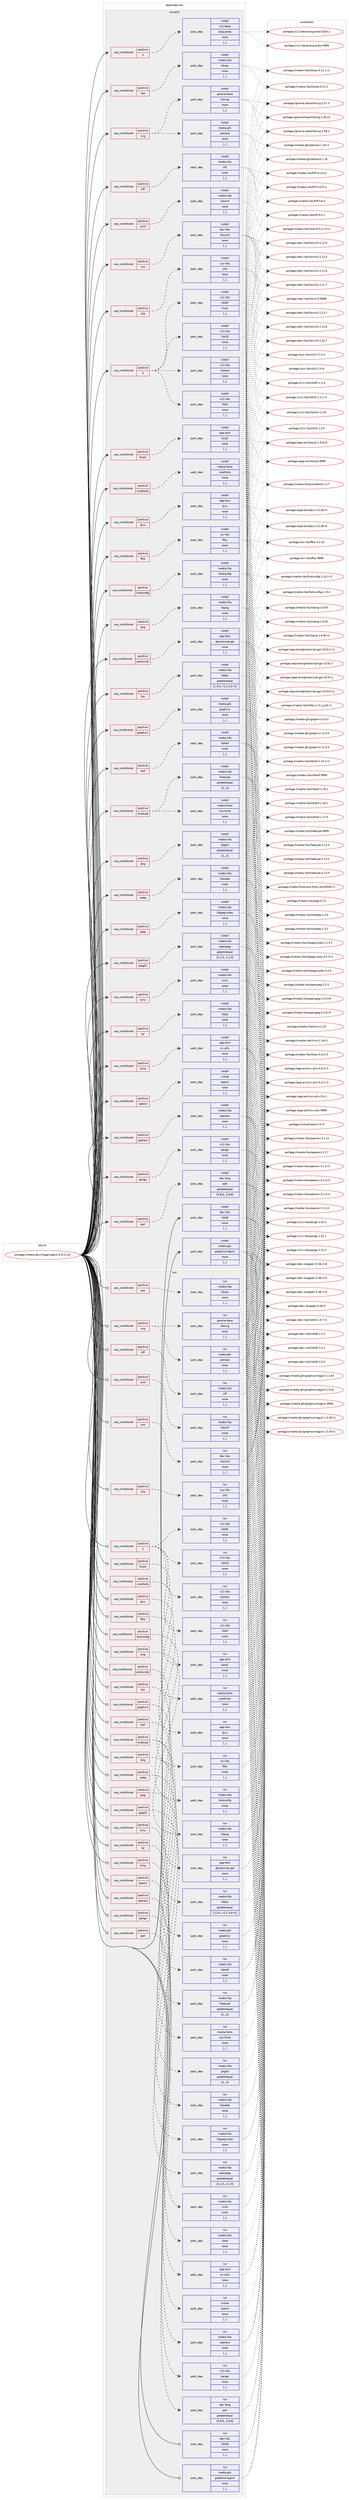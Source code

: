 digraph prolog {

# *************
# Graph options
# *************

newrank=true;
concentrate=true;
compound=true;
graph [rankdir=LR,fontname=Helvetica,fontsize=10,ranksep=1.5];#, ranksep=2.5, nodesep=0.2];
edge  [arrowhead=vee];
node  [fontname=Helvetica,fontsize=10];

# **********
# The ebuild
# **********

subgraph cluster_leftcol {
color=gray;
label=<<i>ebuild</i>>;
id [label="portage://media-gfx/imagemagick-6.9.13.16", color=red, width=4, href="../media-gfx/imagemagick-6.9.13.16.svg"];
}

# ****************
# The dependencies
# ****************

subgraph cluster_midcol {
color=gray;
label=<<i>dependencies</i>>;
subgraph cluster_compile {
fillcolor="#eeeeee";
style=filled;
label=<<i>compile</i>>;
subgraph cond206115 {
dependency799107 [label=<<TABLE BORDER="0" CELLBORDER="1" CELLSPACING="0" CELLPADDING="4"><TR><TD ROWSPAN="3" CELLPADDING="10">use_conditional</TD></TR><TR><TD>positive</TD></TR><TR><TD>X</TD></TR></TABLE>>, shape=none, color=red];
subgraph pack586897 {
dependency799108 [label=<<TABLE BORDER="0" CELLBORDER="1" CELLSPACING="0" CELLPADDING="4" WIDTH="220"><TR><TD ROWSPAN="6" CELLPADDING="30">pack_dep</TD></TR><TR><TD WIDTH="110">install</TD></TR><TR><TD>x11-base</TD></TR><TR><TD>xorg-proto</TD></TR><TR><TD>none</TD></TR><TR><TD>[,,]</TD></TR></TABLE>>, shape=none, color=blue];
}
dependency799107:e -> dependency799108:w [weight=20,style="dashed",arrowhead="vee"];
}
id:e -> dependency799107:w [weight=20,style="solid",arrowhead="vee"];
subgraph cond206116 {
dependency799109 [label=<<TABLE BORDER="0" CELLBORDER="1" CELLSPACING="0" CELLPADDING="4"><TR><TD ROWSPAN="3" CELLPADDING="10">use_conditional</TD></TR><TR><TD>positive</TD></TR><TR><TD>X</TD></TR></TABLE>>, shape=none, color=red];
subgraph pack586898 {
dependency799110 [label=<<TABLE BORDER="0" CELLBORDER="1" CELLSPACING="0" CELLPADDING="4" WIDTH="220"><TR><TD ROWSPAN="6" CELLPADDING="30">pack_dep</TD></TR><TR><TD WIDTH="110">install</TD></TR><TR><TD>x11-libs</TD></TR><TR><TD>libICE</TD></TR><TR><TD>none</TD></TR><TR><TD>[,,]</TD></TR></TABLE>>, shape=none, color=blue];
}
dependency799109:e -> dependency799110:w [weight=20,style="dashed",arrowhead="vee"];
subgraph pack586899 {
dependency799111 [label=<<TABLE BORDER="0" CELLBORDER="1" CELLSPACING="0" CELLPADDING="4" WIDTH="220"><TR><TD ROWSPAN="6" CELLPADDING="30">pack_dep</TD></TR><TR><TD WIDTH="110">install</TD></TR><TR><TD>x11-libs</TD></TR><TR><TD>libSM</TD></TR><TR><TD>none</TD></TR><TR><TD>[,,]</TD></TR></TABLE>>, shape=none, color=blue];
}
dependency799109:e -> dependency799111:w [weight=20,style="dashed",arrowhead="vee"];
subgraph pack586900 {
dependency799112 [label=<<TABLE BORDER="0" CELLBORDER="1" CELLSPACING="0" CELLPADDING="4" WIDTH="220"><TR><TD ROWSPAN="6" CELLPADDING="30">pack_dep</TD></TR><TR><TD WIDTH="110">install</TD></TR><TR><TD>x11-libs</TD></TR><TR><TD>libXext</TD></TR><TR><TD>none</TD></TR><TR><TD>[,,]</TD></TR></TABLE>>, shape=none, color=blue];
}
dependency799109:e -> dependency799112:w [weight=20,style="dashed",arrowhead="vee"];
subgraph pack586901 {
dependency799113 [label=<<TABLE BORDER="0" CELLBORDER="1" CELLSPACING="0" CELLPADDING="4" WIDTH="220"><TR><TD ROWSPAN="6" CELLPADDING="30">pack_dep</TD></TR><TR><TD WIDTH="110">install</TD></TR><TR><TD>x11-libs</TD></TR><TR><TD>libXt</TD></TR><TR><TD>none</TD></TR><TR><TD>[,,]</TD></TR></TABLE>>, shape=none, color=blue];
}
dependency799109:e -> dependency799113:w [weight=20,style="dashed",arrowhead="vee"];
}
id:e -> dependency799109:w [weight=20,style="solid",arrowhead="vee"];
subgraph cond206117 {
dependency799114 [label=<<TABLE BORDER="0" CELLBORDER="1" CELLSPACING="0" CELLPADDING="4"><TR><TD ROWSPAN="3" CELLPADDING="10">use_conditional</TD></TR><TR><TD>positive</TD></TR><TR><TD>bzip2</TD></TR></TABLE>>, shape=none, color=red];
subgraph pack586902 {
dependency799115 [label=<<TABLE BORDER="0" CELLBORDER="1" CELLSPACING="0" CELLPADDING="4" WIDTH="220"><TR><TD ROWSPAN="6" CELLPADDING="30">pack_dep</TD></TR><TR><TD WIDTH="110">install</TD></TR><TR><TD>app-arch</TD></TR><TR><TD>bzip2</TD></TR><TR><TD>none</TD></TR><TR><TD>[,,]</TD></TR></TABLE>>, shape=none, color=blue];
}
dependency799114:e -> dependency799115:w [weight=20,style="dashed",arrowhead="vee"];
}
id:e -> dependency799114:w [weight=20,style="solid",arrowhead="vee"];
subgraph cond206118 {
dependency799116 [label=<<TABLE BORDER="0" CELLBORDER="1" CELLSPACING="0" CELLPADDING="4"><TR><TD ROWSPAN="3" CELLPADDING="10">use_conditional</TD></TR><TR><TD>positive</TD></TR><TR><TD>corefonts</TD></TR></TABLE>>, shape=none, color=red];
subgraph pack586903 {
dependency799117 [label=<<TABLE BORDER="0" CELLBORDER="1" CELLSPACING="0" CELLPADDING="4" WIDTH="220"><TR><TD ROWSPAN="6" CELLPADDING="30">pack_dep</TD></TR><TR><TD WIDTH="110">install</TD></TR><TR><TD>media-fonts</TD></TR><TR><TD>corefonts</TD></TR><TR><TD>none</TD></TR><TR><TD>[,,]</TD></TR></TABLE>>, shape=none, color=blue];
}
dependency799116:e -> dependency799117:w [weight=20,style="dashed",arrowhead="vee"];
}
id:e -> dependency799116:w [weight=20,style="solid",arrowhead="vee"];
subgraph cond206119 {
dependency799118 [label=<<TABLE BORDER="0" CELLBORDER="1" CELLSPACING="0" CELLPADDING="4"><TR><TD ROWSPAN="3" CELLPADDING="10">use_conditional</TD></TR><TR><TD>positive</TD></TR><TR><TD>djvu</TD></TR></TABLE>>, shape=none, color=red];
subgraph pack586904 {
dependency799119 [label=<<TABLE BORDER="0" CELLBORDER="1" CELLSPACING="0" CELLPADDING="4" WIDTH="220"><TR><TD ROWSPAN="6" CELLPADDING="30">pack_dep</TD></TR><TR><TD WIDTH="110">install</TD></TR><TR><TD>app-text</TD></TR><TR><TD>djvu</TD></TR><TR><TD>none</TD></TR><TR><TD>[,,]</TD></TR></TABLE>>, shape=none, color=blue];
}
dependency799118:e -> dependency799119:w [weight=20,style="dashed",arrowhead="vee"];
}
id:e -> dependency799118:w [weight=20,style="solid",arrowhead="vee"];
subgraph cond206120 {
dependency799120 [label=<<TABLE BORDER="0" CELLBORDER="1" CELLSPACING="0" CELLPADDING="4"><TR><TD ROWSPAN="3" CELLPADDING="10">use_conditional</TD></TR><TR><TD>positive</TD></TR><TR><TD>fftw</TD></TR></TABLE>>, shape=none, color=red];
subgraph pack586905 {
dependency799121 [label=<<TABLE BORDER="0" CELLBORDER="1" CELLSPACING="0" CELLPADDING="4" WIDTH="220"><TR><TD ROWSPAN="6" CELLPADDING="30">pack_dep</TD></TR><TR><TD WIDTH="110">install</TD></TR><TR><TD>sci-libs</TD></TR><TR><TD>fftw</TD></TR><TR><TD>none</TD></TR><TR><TD>[,,]</TD></TR></TABLE>>, shape=none, color=blue];
}
dependency799120:e -> dependency799121:w [weight=20,style="dashed",arrowhead="vee"];
}
id:e -> dependency799120:w [weight=20,style="solid",arrowhead="vee"];
subgraph cond206121 {
dependency799122 [label=<<TABLE BORDER="0" CELLBORDER="1" CELLSPACING="0" CELLPADDING="4"><TR><TD ROWSPAN="3" CELLPADDING="10">use_conditional</TD></TR><TR><TD>positive</TD></TR><TR><TD>fontconfig</TD></TR></TABLE>>, shape=none, color=red];
subgraph pack586906 {
dependency799123 [label=<<TABLE BORDER="0" CELLBORDER="1" CELLSPACING="0" CELLPADDING="4" WIDTH="220"><TR><TD ROWSPAN="6" CELLPADDING="30">pack_dep</TD></TR><TR><TD WIDTH="110">install</TD></TR><TR><TD>media-libs</TD></TR><TR><TD>fontconfig</TD></TR><TR><TD>none</TD></TR><TR><TD>[,,]</TD></TR></TABLE>>, shape=none, color=blue];
}
dependency799122:e -> dependency799123:w [weight=20,style="dashed",arrowhead="vee"];
}
id:e -> dependency799122:w [weight=20,style="solid",arrowhead="vee"];
subgraph cond206122 {
dependency799124 [label=<<TABLE BORDER="0" CELLBORDER="1" CELLSPACING="0" CELLPADDING="4"><TR><TD ROWSPAN="3" CELLPADDING="10">use_conditional</TD></TR><TR><TD>positive</TD></TR><TR><TD>fpx</TD></TR></TABLE>>, shape=none, color=red];
subgraph pack586907 {
dependency799125 [label=<<TABLE BORDER="0" CELLBORDER="1" CELLSPACING="0" CELLPADDING="4" WIDTH="220"><TR><TD ROWSPAN="6" CELLPADDING="30">pack_dep</TD></TR><TR><TD WIDTH="110">install</TD></TR><TR><TD>media-libs</TD></TR><TR><TD>libfpx</TD></TR><TR><TD>greaterequal</TD></TR><TR><TD>[1.3.0,,-r1,1.3.0-r1]</TD></TR></TABLE>>, shape=none, color=blue];
}
dependency799124:e -> dependency799125:w [weight=20,style="dashed",arrowhead="vee"];
}
id:e -> dependency799124:w [weight=20,style="solid",arrowhead="vee"];
subgraph cond206123 {
dependency799126 [label=<<TABLE BORDER="0" CELLBORDER="1" CELLSPACING="0" CELLPADDING="4"><TR><TD ROWSPAN="3" CELLPADDING="10">use_conditional</TD></TR><TR><TD>positive</TD></TR><TR><TD>graphviz</TD></TR></TABLE>>, shape=none, color=red];
subgraph pack586908 {
dependency799127 [label=<<TABLE BORDER="0" CELLBORDER="1" CELLSPACING="0" CELLPADDING="4" WIDTH="220"><TR><TD ROWSPAN="6" CELLPADDING="30">pack_dep</TD></TR><TR><TD WIDTH="110">install</TD></TR><TR><TD>media-gfx</TD></TR><TR><TD>graphviz</TD></TR><TR><TD>none</TD></TR><TR><TD>[,,]</TD></TR></TABLE>>, shape=none, color=blue];
}
dependency799126:e -> dependency799127:w [weight=20,style="dashed",arrowhead="vee"];
}
id:e -> dependency799126:w [weight=20,style="solid",arrowhead="vee"];
subgraph cond206124 {
dependency799128 [label=<<TABLE BORDER="0" CELLBORDER="1" CELLSPACING="0" CELLPADDING="4"><TR><TD ROWSPAN="3" CELLPADDING="10">use_conditional</TD></TR><TR><TD>positive</TD></TR><TR><TD>heif</TD></TR></TABLE>>, shape=none, color=red];
subgraph pack586909 {
dependency799129 [label=<<TABLE BORDER="0" CELLBORDER="1" CELLSPACING="0" CELLPADDING="4" WIDTH="220"><TR><TD ROWSPAN="6" CELLPADDING="30">pack_dep</TD></TR><TR><TD WIDTH="110">install</TD></TR><TR><TD>media-libs</TD></TR><TR><TD>libheif</TD></TR><TR><TD>none</TD></TR><TR><TD>[,,]</TD></TR></TABLE>>, shape=none, color=blue];
}
dependency799128:e -> dependency799129:w [weight=20,style="dashed",arrowhead="vee"];
}
id:e -> dependency799128:w [weight=20,style="solid",arrowhead="vee"];
subgraph cond206125 {
dependency799130 [label=<<TABLE BORDER="0" CELLBORDER="1" CELLSPACING="0" CELLPADDING="4"><TR><TD ROWSPAN="3" CELLPADDING="10">use_conditional</TD></TR><TR><TD>positive</TD></TR><TR><TD>jbig</TD></TR></TABLE>>, shape=none, color=red];
subgraph pack586910 {
dependency799131 [label=<<TABLE BORDER="0" CELLBORDER="1" CELLSPACING="0" CELLPADDING="4" WIDTH="220"><TR><TD ROWSPAN="6" CELLPADDING="30">pack_dep</TD></TR><TR><TD WIDTH="110">install</TD></TR><TR><TD>media-libs</TD></TR><TR><TD>jbigkit</TD></TR><TR><TD>greaterequal</TD></TR><TR><TD>[2,,,2]</TD></TR></TABLE>>, shape=none, color=blue];
}
dependency799130:e -> dependency799131:w [weight=20,style="dashed",arrowhead="vee"];
}
id:e -> dependency799130:w [weight=20,style="solid",arrowhead="vee"];
subgraph cond206126 {
dependency799132 [label=<<TABLE BORDER="0" CELLBORDER="1" CELLSPACING="0" CELLPADDING="4"><TR><TD ROWSPAN="3" CELLPADDING="10">use_conditional</TD></TR><TR><TD>positive</TD></TR><TR><TD>jpeg</TD></TR></TABLE>>, shape=none, color=red];
subgraph pack586911 {
dependency799133 [label=<<TABLE BORDER="0" CELLBORDER="1" CELLSPACING="0" CELLPADDING="4" WIDTH="220"><TR><TD ROWSPAN="6" CELLPADDING="30">pack_dep</TD></TR><TR><TD WIDTH="110">install</TD></TR><TR><TD>media-libs</TD></TR><TR><TD>libjpeg-turbo</TD></TR><TR><TD>none</TD></TR><TR><TD>[,,]</TD></TR></TABLE>>, shape=none, color=blue];
}
dependency799132:e -> dependency799133:w [weight=20,style="dashed",arrowhead="vee"];
}
id:e -> dependency799132:w [weight=20,style="solid",arrowhead="vee"];
subgraph cond206127 {
dependency799134 [label=<<TABLE BORDER="0" CELLBORDER="1" CELLSPACING="0" CELLPADDING="4"><TR><TD ROWSPAN="3" CELLPADDING="10">use_conditional</TD></TR><TR><TD>positive</TD></TR><TR><TD>jpeg2k</TD></TR></TABLE>>, shape=none, color=red];
subgraph pack586912 {
dependency799135 [label=<<TABLE BORDER="0" CELLBORDER="1" CELLSPACING="0" CELLPADDING="4" WIDTH="220"><TR><TD ROWSPAN="6" CELLPADDING="30">pack_dep</TD></TR><TR><TD WIDTH="110">install</TD></TR><TR><TD>media-libs</TD></TR><TR><TD>openjpeg</TD></TR><TR><TD>greaterequal</TD></TR><TR><TD>[2.1.0,,,2.1.0]</TD></TR></TABLE>>, shape=none, color=blue];
}
dependency799134:e -> dependency799135:w [weight=20,style="dashed",arrowhead="vee"];
}
id:e -> dependency799134:w [weight=20,style="solid",arrowhead="vee"];
subgraph cond206128 {
dependency799136 [label=<<TABLE BORDER="0" CELLBORDER="1" CELLSPACING="0" CELLPADDING="4"><TR><TD ROWSPAN="3" CELLPADDING="10">use_conditional</TD></TR><TR><TD>positive</TD></TR><TR><TD>lcms</TD></TR></TABLE>>, shape=none, color=red];
subgraph pack586913 {
dependency799137 [label=<<TABLE BORDER="0" CELLBORDER="1" CELLSPACING="0" CELLPADDING="4" WIDTH="220"><TR><TD ROWSPAN="6" CELLPADDING="30">pack_dep</TD></TR><TR><TD WIDTH="110">install</TD></TR><TR><TD>media-libs</TD></TR><TR><TD>lcms</TD></TR><TR><TD>none</TD></TR><TR><TD>[,,]</TD></TR></TABLE>>, shape=none, color=blue];
}
dependency799136:e -> dependency799137:w [weight=20,style="dashed",arrowhead="vee"];
}
id:e -> dependency799136:w [weight=20,style="solid",arrowhead="vee"];
subgraph cond206129 {
dependency799138 [label=<<TABLE BORDER="0" CELLBORDER="1" CELLSPACING="0" CELLPADDING="4"><TR><TD ROWSPAN="3" CELLPADDING="10">use_conditional</TD></TR><TR><TD>positive</TD></TR><TR><TD>lqr</TD></TR></TABLE>>, shape=none, color=red];
subgraph pack586914 {
dependency799139 [label=<<TABLE BORDER="0" CELLBORDER="1" CELLSPACING="0" CELLPADDING="4" WIDTH="220"><TR><TD ROWSPAN="6" CELLPADDING="30">pack_dep</TD></TR><TR><TD WIDTH="110">install</TD></TR><TR><TD>media-libs</TD></TR><TR><TD>liblqr</TD></TR><TR><TD>none</TD></TR><TR><TD>[,,]</TD></TR></TABLE>>, shape=none, color=blue];
}
dependency799138:e -> dependency799139:w [weight=20,style="dashed",arrowhead="vee"];
}
id:e -> dependency799138:w [weight=20,style="solid",arrowhead="vee"];
subgraph cond206130 {
dependency799140 [label=<<TABLE BORDER="0" CELLBORDER="1" CELLSPACING="0" CELLPADDING="4"><TR><TD ROWSPAN="3" CELLPADDING="10">use_conditional</TD></TR><TR><TD>positive</TD></TR><TR><TD>lzma</TD></TR></TABLE>>, shape=none, color=red];
subgraph pack586915 {
dependency799141 [label=<<TABLE BORDER="0" CELLBORDER="1" CELLSPACING="0" CELLPADDING="4" WIDTH="220"><TR><TD ROWSPAN="6" CELLPADDING="30">pack_dep</TD></TR><TR><TD WIDTH="110">install</TD></TR><TR><TD>app-arch</TD></TR><TR><TD>xz-utils</TD></TR><TR><TD>none</TD></TR><TR><TD>[,,]</TD></TR></TABLE>>, shape=none, color=blue];
}
dependency799140:e -> dependency799141:w [weight=20,style="dashed",arrowhead="vee"];
}
id:e -> dependency799140:w [weight=20,style="solid",arrowhead="vee"];
subgraph cond206131 {
dependency799142 [label=<<TABLE BORDER="0" CELLBORDER="1" CELLSPACING="0" CELLPADDING="4"><TR><TD ROWSPAN="3" CELLPADDING="10">use_conditional</TD></TR><TR><TD>positive</TD></TR><TR><TD>opencl</TD></TR></TABLE>>, shape=none, color=red];
subgraph pack586916 {
dependency799143 [label=<<TABLE BORDER="0" CELLBORDER="1" CELLSPACING="0" CELLPADDING="4" WIDTH="220"><TR><TD ROWSPAN="6" CELLPADDING="30">pack_dep</TD></TR><TR><TD WIDTH="110">install</TD></TR><TR><TD>virtual</TD></TR><TR><TD>opencl</TD></TR><TR><TD>none</TD></TR><TR><TD>[,,]</TD></TR></TABLE>>, shape=none, color=blue];
}
dependency799142:e -> dependency799143:w [weight=20,style="dashed",arrowhead="vee"];
}
id:e -> dependency799142:w [weight=20,style="solid",arrowhead="vee"];
subgraph cond206132 {
dependency799144 [label=<<TABLE BORDER="0" CELLBORDER="1" CELLSPACING="0" CELLPADDING="4"><TR><TD ROWSPAN="3" CELLPADDING="10">use_conditional</TD></TR><TR><TD>positive</TD></TR><TR><TD>openexr</TD></TR></TABLE>>, shape=none, color=red];
subgraph pack586917 {
dependency799145 [label=<<TABLE BORDER="0" CELLBORDER="1" CELLSPACING="0" CELLPADDING="4" WIDTH="220"><TR><TD ROWSPAN="6" CELLPADDING="30">pack_dep</TD></TR><TR><TD WIDTH="110">install</TD></TR><TR><TD>media-libs</TD></TR><TR><TD>openexr</TD></TR><TR><TD>none</TD></TR><TR><TD>[,,]</TD></TR></TABLE>>, shape=none, color=blue];
}
dependency799144:e -> dependency799145:w [weight=20,style="dashed",arrowhead="vee"];
}
id:e -> dependency799144:w [weight=20,style="solid",arrowhead="vee"];
subgraph cond206133 {
dependency799146 [label=<<TABLE BORDER="0" CELLBORDER="1" CELLSPACING="0" CELLPADDING="4"><TR><TD ROWSPAN="3" CELLPADDING="10">use_conditional</TD></TR><TR><TD>positive</TD></TR><TR><TD>pango</TD></TR></TABLE>>, shape=none, color=red];
subgraph pack586918 {
dependency799147 [label=<<TABLE BORDER="0" CELLBORDER="1" CELLSPACING="0" CELLPADDING="4" WIDTH="220"><TR><TD ROWSPAN="6" CELLPADDING="30">pack_dep</TD></TR><TR><TD WIDTH="110">install</TD></TR><TR><TD>x11-libs</TD></TR><TR><TD>pango</TD></TR><TR><TD>none</TD></TR><TR><TD>[,,]</TD></TR></TABLE>>, shape=none, color=blue];
}
dependency799146:e -> dependency799147:w [weight=20,style="dashed",arrowhead="vee"];
}
id:e -> dependency799146:w [weight=20,style="solid",arrowhead="vee"];
subgraph cond206134 {
dependency799148 [label=<<TABLE BORDER="0" CELLBORDER="1" CELLSPACING="0" CELLPADDING="4"><TR><TD ROWSPAN="3" CELLPADDING="10">use_conditional</TD></TR><TR><TD>positive</TD></TR><TR><TD>perl</TD></TR></TABLE>>, shape=none, color=red];
subgraph pack586919 {
dependency799149 [label=<<TABLE BORDER="0" CELLBORDER="1" CELLSPACING="0" CELLPADDING="4" WIDTH="220"><TR><TD ROWSPAN="6" CELLPADDING="30">pack_dep</TD></TR><TR><TD WIDTH="110">install</TD></TR><TR><TD>dev-lang</TD></TR><TR><TD>perl</TD></TR><TR><TD>greaterequal</TD></TR><TR><TD>[5.8.8,,,5.8.8]</TD></TR></TABLE>>, shape=none, color=blue];
}
dependency799148:e -> dependency799149:w [weight=20,style="dashed",arrowhead="vee"];
}
id:e -> dependency799148:w [weight=20,style="solid",arrowhead="vee"];
subgraph cond206135 {
dependency799150 [label=<<TABLE BORDER="0" CELLBORDER="1" CELLSPACING="0" CELLPADDING="4"><TR><TD ROWSPAN="3" CELLPADDING="10">use_conditional</TD></TR><TR><TD>positive</TD></TR><TR><TD>png</TD></TR></TABLE>>, shape=none, color=red];
subgraph pack586920 {
dependency799151 [label=<<TABLE BORDER="0" CELLBORDER="1" CELLSPACING="0" CELLPADDING="4" WIDTH="220"><TR><TD ROWSPAN="6" CELLPADDING="30">pack_dep</TD></TR><TR><TD WIDTH="110">install</TD></TR><TR><TD>media-libs</TD></TR><TR><TD>libpng</TD></TR><TR><TD>none</TD></TR><TR><TD>[,,]</TD></TR></TABLE>>, shape=none, color=blue];
}
dependency799150:e -> dependency799151:w [weight=20,style="dashed",arrowhead="vee"];
}
id:e -> dependency799150:w [weight=20,style="solid",arrowhead="vee"];
subgraph cond206136 {
dependency799152 [label=<<TABLE BORDER="0" CELLBORDER="1" CELLSPACING="0" CELLPADDING="4"><TR><TD ROWSPAN="3" CELLPADDING="10">use_conditional</TD></TR><TR><TD>positive</TD></TR><TR><TD>postscript</TD></TR></TABLE>>, shape=none, color=red];
subgraph pack586921 {
dependency799153 [label=<<TABLE BORDER="0" CELLBORDER="1" CELLSPACING="0" CELLPADDING="4" WIDTH="220"><TR><TD ROWSPAN="6" CELLPADDING="30">pack_dep</TD></TR><TR><TD WIDTH="110">install</TD></TR><TR><TD>app-text</TD></TR><TR><TD>ghostscript-gpl</TD></TR><TR><TD>none</TD></TR><TR><TD>[,,]</TD></TR></TABLE>>, shape=none, color=blue];
}
dependency799152:e -> dependency799153:w [weight=20,style="dashed",arrowhead="vee"];
}
id:e -> dependency799152:w [weight=20,style="solid",arrowhead="vee"];
subgraph cond206137 {
dependency799154 [label=<<TABLE BORDER="0" CELLBORDER="1" CELLSPACING="0" CELLPADDING="4"><TR><TD ROWSPAN="3" CELLPADDING="10">use_conditional</TD></TR><TR><TD>positive</TD></TR><TR><TD>raw</TD></TR></TABLE>>, shape=none, color=red];
subgraph pack586922 {
dependency799155 [label=<<TABLE BORDER="0" CELLBORDER="1" CELLSPACING="0" CELLPADDING="4" WIDTH="220"><TR><TD ROWSPAN="6" CELLPADDING="30">pack_dep</TD></TR><TR><TD WIDTH="110">install</TD></TR><TR><TD>media-libs</TD></TR><TR><TD>libraw</TD></TR><TR><TD>none</TD></TR><TR><TD>[,,]</TD></TR></TABLE>>, shape=none, color=blue];
}
dependency799154:e -> dependency799155:w [weight=20,style="dashed",arrowhead="vee"];
}
id:e -> dependency799154:w [weight=20,style="solid",arrowhead="vee"];
subgraph cond206138 {
dependency799156 [label=<<TABLE BORDER="0" CELLBORDER="1" CELLSPACING="0" CELLPADDING="4"><TR><TD ROWSPAN="3" CELLPADDING="10">use_conditional</TD></TR><TR><TD>positive</TD></TR><TR><TD>svg</TD></TR></TABLE>>, shape=none, color=red];
subgraph pack586923 {
dependency799157 [label=<<TABLE BORDER="0" CELLBORDER="1" CELLSPACING="0" CELLPADDING="4" WIDTH="220"><TR><TD ROWSPAN="6" CELLPADDING="30">pack_dep</TD></TR><TR><TD WIDTH="110">install</TD></TR><TR><TD>gnome-base</TD></TR><TR><TD>librsvg</TD></TR><TR><TD>none</TD></TR><TR><TD>[,,]</TD></TR></TABLE>>, shape=none, color=blue];
}
dependency799156:e -> dependency799157:w [weight=20,style="dashed",arrowhead="vee"];
subgraph pack586924 {
dependency799158 [label=<<TABLE BORDER="0" CELLBORDER="1" CELLSPACING="0" CELLPADDING="4" WIDTH="220"><TR><TD ROWSPAN="6" CELLPADDING="30">pack_dep</TD></TR><TR><TD WIDTH="110">install</TD></TR><TR><TD>media-gfx</TD></TR><TR><TD>potrace</TD></TR><TR><TD>none</TD></TR><TR><TD>[,,]</TD></TR></TABLE>>, shape=none, color=blue];
}
dependency799156:e -> dependency799158:w [weight=20,style="dashed",arrowhead="vee"];
}
id:e -> dependency799156:w [weight=20,style="solid",arrowhead="vee"];
subgraph cond206139 {
dependency799159 [label=<<TABLE BORDER="0" CELLBORDER="1" CELLSPACING="0" CELLPADDING="4"><TR><TD ROWSPAN="3" CELLPADDING="10">use_conditional</TD></TR><TR><TD>positive</TD></TR><TR><TD>tiff</TD></TR></TABLE>>, shape=none, color=red];
subgraph pack586925 {
dependency799160 [label=<<TABLE BORDER="0" CELLBORDER="1" CELLSPACING="0" CELLPADDING="4" WIDTH="220"><TR><TD ROWSPAN="6" CELLPADDING="30">pack_dep</TD></TR><TR><TD WIDTH="110">install</TD></TR><TR><TD>media-libs</TD></TR><TR><TD>tiff</TD></TR><TR><TD>none</TD></TR><TR><TD>[,,]</TD></TR></TABLE>>, shape=none, color=blue];
}
dependency799159:e -> dependency799160:w [weight=20,style="dashed",arrowhead="vee"];
}
id:e -> dependency799159:w [weight=20,style="solid",arrowhead="vee"];
subgraph cond206140 {
dependency799161 [label=<<TABLE BORDER="0" CELLBORDER="1" CELLSPACING="0" CELLPADDING="4"><TR><TD ROWSPAN="3" CELLPADDING="10">use_conditional</TD></TR><TR><TD>positive</TD></TR><TR><TD>truetype</TD></TR></TABLE>>, shape=none, color=red];
subgraph pack586926 {
dependency799162 [label=<<TABLE BORDER="0" CELLBORDER="1" CELLSPACING="0" CELLPADDING="4" WIDTH="220"><TR><TD ROWSPAN="6" CELLPADDING="30">pack_dep</TD></TR><TR><TD WIDTH="110">install</TD></TR><TR><TD>media-fonts</TD></TR><TR><TD>urw-fonts</TD></TR><TR><TD>none</TD></TR><TR><TD>[,,]</TD></TR></TABLE>>, shape=none, color=blue];
}
dependency799161:e -> dependency799162:w [weight=20,style="dashed",arrowhead="vee"];
subgraph pack586927 {
dependency799163 [label=<<TABLE BORDER="0" CELLBORDER="1" CELLSPACING="0" CELLPADDING="4" WIDTH="220"><TR><TD ROWSPAN="6" CELLPADDING="30">pack_dep</TD></TR><TR><TD WIDTH="110">install</TD></TR><TR><TD>media-libs</TD></TR><TR><TD>freetype</TD></TR><TR><TD>greaterequal</TD></TR><TR><TD>[2,,,2]</TD></TR></TABLE>>, shape=none, color=blue];
}
dependency799161:e -> dependency799163:w [weight=20,style="dashed",arrowhead="vee"];
}
id:e -> dependency799161:w [weight=20,style="solid",arrowhead="vee"];
subgraph cond206141 {
dependency799164 [label=<<TABLE BORDER="0" CELLBORDER="1" CELLSPACING="0" CELLPADDING="4"><TR><TD ROWSPAN="3" CELLPADDING="10">use_conditional</TD></TR><TR><TD>positive</TD></TR><TR><TD>webp</TD></TR></TABLE>>, shape=none, color=red];
subgraph pack586928 {
dependency799165 [label=<<TABLE BORDER="0" CELLBORDER="1" CELLSPACING="0" CELLPADDING="4" WIDTH="220"><TR><TD ROWSPAN="6" CELLPADDING="30">pack_dep</TD></TR><TR><TD WIDTH="110">install</TD></TR><TR><TD>media-libs</TD></TR><TR><TD>libwebp</TD></TR><TR><TD>none</TD></TR><TR><TD>[,,]</TD></TR></TABLE>>, shape=none, color=blue];
}
dependency799164:e -> dependency799165:w [weight=20,style="dashed",arrowhead="vee"];
}
id:e -> dependency799164:w [weight=20,style="solid",arrowhead="vee"];
subgraph cond206142 {
dependency799166 [label=<<TABLE BORDER="0" CELLBORDER="1" CELLSPACING="0" CELLPADDING="4"><TR><TD ROWSPAN="3" CELLPADDING="10">use_conditional</TD></TR><TR><TD>positive</TD></TR><TR><TD>wmf</TD></TR></TABLE>>, shape=none, color=red];
subgraph pack586929 {
dependency799167 [label=<<TABLE BORDER="0" CELLBORDER="1" CELLSPACING="0" CELLPADDING="4" WIDTH="220"><TR><TD ROWSPAN="6" CELLPADDING="30">pack_dep</TD></TR><TR><TD WIDTH="110">install</TD></TR><TR><TD>media-libs</TD></TR><TR><TD>libwmf</TD></TR><TR><TD>none</TD></TR><TR><TD>[,,]</TD></TR></TABLE>>, shape=none, color=blue];
}
dependency799166:e -> dependency799167:w [weight=20,style="dashed",arrowhead="vee"];
}
id:e -> dependency799166:w [weight=20,style="solid",arrowhead="vee"];
subgraph cond206143 {
dependency799168 [label=<<TABLE BORDER="0" CELLBORDER="1" CELLSPACING="0" CELLPADDING="4"><TR><TD ROWSPAN="3" CELLPADDING="10">use_conditional</TD></TR><TR><TD>positive</TD></TR><TR><TD>xml</TD></TR></TABLE>>, shape=none, color=red];
subgraph pack586930 {
dependency799169 [label=<<TABLE BORDER="0" CELLBORDER="1" CELLSPACING="0" CELLPADDING="4" WIDTH="220"><TR><TD ROWSPAN="6" CELLPADDING="30">pack_dep</TD></TR><TR><TD WIDTH="110">install</TD></TR><TR><TD>dev-libs</TD></TR><TR><TD>libxml2</TD></TR><TR><TD>none</TD></TR><TR><TD>[,,]</TD></TR></TABLE>>, shape=none, color=blue];
}
dependency799168:e -> dependency799169:w [weight=20,style="dashed",arrowhead="vee"];
}
id:e -> dependency799168:w [weight=20,style="solid",arrowhead="vee"];
subgraph cond206144 {
dependency799170 [label=<<TABLE BORDER="0" CELLBORDER="1" CELLSPACING="0" CELLPADDING="4"><TR><TD ROWSPAN="3" CELLPADDING="10">use_conditional</TD></TR><TR><TD>positive</TD></TR><TR><TD>zlib</TD></TR></TABLE>>, shape=none, color=red];
subgraph pack586931 {
dependency799171 [label=<<TABLE BORDER="0" CELLBORDER="1" CELLSPACING="0" CELLPADDING="4" WIDTH="220"><TR><TD ROWSPAN="6" CELLPADDING="30">pack_dep</TD></TR><TR><TD WIDTH="110">install</TD></TR><TR><TD>sys-libs</TD></TR><TR><TD>zlib</TD></TR><TR><TD>none</TD></TR><TR><TD>[,,]</TD></TR></TABLE>>, shape=none, color=blue];
}
dependency799170:e -> dependency799171:w [weight=20,style="dashed",arrowhead="vee"];
}
id:e -> dependency799170:w [weight=20,style="solid",arrowhead="vee"];
subgraph pack586932 {
dependency799172 [label=<<TABLE BORDER="0" CELLBORDER="1" CELLSPACING="0" CELLPADDING="4" WIDTH="220"><TR><TD ROWSPAN="6" CELLPADDING="30">pack_dep</TD></TR><TR><TD WIDTH="110">install</TD></TR><TR><TD>dev-libs</TD></TR><TR><TD>libltdl</TD></TR><TR><TD>none</TD></TR><TR><TD>[,,]</TD></TR></TABLE>>, shape=none, color=blue];
}
id:e -> dependency799172:w [weight=20,style="solid",arrowhead="vee"];
subgraph pack586933 {
dependency799173 [label=<<TABLE BORDER="0" CELLBORDER="1" CELLSPACING="0" CELLPADDING="4" WIDTH="220"><TR><TD ROWSPAN="6" CELLPADDING="30">pack_dep</TD></TR><TR><TD WIDTH="110">install</TD></TR><TR><TD>media-gfx</TD></TR><TR><TD>graphicsmagick</TD></TR><TR><TD>none</TD></TR><TR><TD>[,,]</TD></TR></TABLE>>, shape=none, color=blue];
}
id:e -> dependency799173:w [weight=20,style="solid",arrowhead="vee"];
}
subgraph cluster_compileandrun {
fillcolor="#eeeeee";
style=filled;
label=<<i>compile and run</i>>;
}
subgraph cluster_run {
fillcolor="#eeeeee";
style=filled;
label=<<i>run</i>>;
subgraph cond206145 {
dependency799174 [label=<<TABLE BORDER="0" CELLBORDER="1" CELLSPACING="0" CELLPADDING="4"><TR><TD ROWSPAN="3" CELLPADDING="10">use_conditional</TD></TR><TR><TD>positive</TD></TR><TR><TD>X</TD></TR></TABLE>>, shape=none, color=red];
subgraph pack586934 {
dependency799175 [label=<<TABLE BORDER="0" CELLBORDER="1" CELLSPACING="0" CELLPADDING="4" WIDTH="220"><TR><TD ROWSPAN="6" CELLPADDING="30">pack_dep</TD></TR><TR><TD WIDTH="110">run</TD></TR><TR><TD>x11-libs</TD></TR><TR><TD>libICE</TD></TR><TR><TD>none</TD></TR><TR><TD>[,,]</TD></TR></TABLE>>, shape=none, color=blue];
}
dependency799174:e -> dependency799175:w [weight=20,style="dashed",arrowhead="vee"];
subgraph pack586935 {
dependency799176 [label=<<TABLE BORDER="0" CELLBORDER="1" CELLSPACING="0" CELLPADDING="4" WIDTH="220"><TR><TD ROWSPAN="6" CELLPADDING="30">pack_dep</TD></TR><TR><TD WIDTH="110">run</TD></TR><TR><TD>x11-libs</TD></TR><TR><TD>libSM</TD></TR><TR><TD>none</TD></TR><TR><TD>[,,]</TD></TR></TABLE>>, shape=none, color=blue];
}
dependency799174:e -> dependency799176:w [weight=20,style="dashed",arrowhead="vee"];
subgraph pack586936 {
dependency799177 [label=<<TABLE BORDER="0" CELLBORDER="1" CELLSPACING="0" CELLPADDING="4" WIDTH="220"><TR><TD ROWSPAN="6" CELLPADDING="30">pack_dep</TD></TR><TR><TD WIDTH="110">run</TD></TR><TR><TD>x11-libs</TD></TR><TR><TD>libXext</TD></TR><TR><TD>none</TD></TR><TR><TD>[,,]</TD></TR></TABLE>>, shape=none, color=blue];
}
dependency799174:e -> dependency799177:w [weight=20,style="dashed",arrowhead="vee"];
subgraph pack586937 {
dependency799178 [label=<<TABLE BORDER="0" CELLBORDER="1" CELLSPACING="0" CELLPADDING="4" WIDTH="220"><TR><TD ROWSPAN="6" CELLPADDING="30">pack_dep</TD></TR><TR><TD WIDTH="110">run</TD></TR><TR><TD>x11-libs</TD></TR><TR><TD>libXt</TD></TR><TR><TD>none</TD></TR><TR><TD>[,,]</TD></TR></TABLE>>, shape=none, color=blue];
}
dependency799174:e -> dependency799178:w [weight=20,style="dashed",arrowhead="vee"];
}
id:e -> dependency799174:w [weight=20,style="solid",arrowhead="odot"];
subgraph cond206146 {
dependency799179 [label=<<TABLE BORDER="0" CELLBORDER="1" CELLSPACING="0" CELLPADDING="4"><TR><TD ROWSPAN="3" CELLPADDING="10">use_conditional</TD></TR><TR><TD>positive</TD></TR><TR><TD>bzip2</TD></TR></TABLE>>, shape=none, color=red];
subgraph pack586938 {
dependency799180 [label=<<TABLE BORDER="0" CELLBORDER="1" CELLSPACING="0" CELLPADDING="4" WIDTH="220"><TR><TD ROWSPAN="6" CELLPADDING="30">pack_dep</TD></TR><TR><TD WIDTH="110">run</TD></TR><TR><TD>app-arch</TD></TR><TR><TD>bzip2</TD></TR><TR><TD>none</TD></TR><TR><TD>[,,]</TD></TR></TABLE>>, shape=none, color=blue];
}
dependency799179:e -> dependency799180:w [weight=20,style="dashed",arrowhead="vee"];
}
id:e -> dependency799179:w [weight=20,style="solid",arrowhead="odot"];
subgraph cond206147 {
dependency799181 [label=<<TABLE BORDER="0" CELLBORDER="1" CELLSPACING="0" CELLPADDING="4"><TR><TD ROWSPAN="3" CELLPADDING="10">use_conditional</TD></TR><TR><TD>positive</TD></TR><TR><TD>corefonts</TD></TR></TABLE>>, shape=none, color=red];
subgraph pack586939 {
dependency799182 [label=<<TABLE BORDER="0" CELLBORDER="1" CELLSPACING="0" CELLPADDING="4" WIDTH="220"><TR><TD ROWSPAN="6" CELLPADDING="30">pack_dep</TD></TR><TR><TD WIDTH="110">run</TD></TR><TR><TD>media-fonts</TD></TR><TR><TD>corefonts</TD></TR><TR><TD>none</TD></TR><TR><TD>[,,]</TD></TR></TABLE>>, shape=none, color=blue];
}
dependency799181:e -> dependency799182:w [weight=20,style="dashed",arrowhead="vee"];
}
id:e -> dependency799181:w [weight=20,style="solid",arrowhead="odot"];
subgraph cond206148 {
dependency799183 [label=<<TABLE BORDER="0" CELLBORDER="1" CELLSPACING="0" CELLPADDING="4"><TR><TD ROWSPAN="3" CELLPADDING="10">use_conditional</TD></TR><TR><TD>positive</TD></TR><TR><TD>djvu</TD></TR></TABLE>>, shape=none, color=red];
subgraph pack586940 {
dependency799184 [label=<<TABLE BORDER="0" CELLBORDER="1" CELLSPACING="0" CELLPADDING="4" WIDTH="220"><TR><TD ROWSPAN="6" CELLPADDING="30">pack_dep</TD></TR><TR><TD WIDTH="110">run</TD></TR><TR><TD>app-text</TD></TR><TR><TD>djvu</TD></TR><TR><TD>none</TD></TR><TR><TD>[,,]</TD></TR></TABLE>>, shape=none, color=blue];
}
dependency799183:e -> dependency799184:w [weight=20,style="dashed",arrowhead="vee"];
}
id:e -> dependency799183:w [weight=20,style="solid",arrowhead="odot"];
subgraph cond206149 {
dependency799185 [label=<<TABLE BORDER="0" CELLBORDER="1" CELLSPACING="0" CELLPADDING="4"><TR><TD ROWSPAN="3" CELLPADDING="10">use_conditional</TD></TR><TR><TD>positive</TD></TR><TR><TD>fftw</TD></TR></TABLE>>, shape=none, color=red];
subgraph pack586941 {
dependency799186 [label=<<TABLE BORDER="0" CELLBORDER="1" CELLSPACING="0" CELLPADDING="4" WIDTH="220"><TR><TD ROWSPAN="6" CELLPADDING="30">pack_dep</TD></TR><TR><TD WIDTH="110">run</TD></TR><TR><TD>sci-libs</TD></TR><TR><TD>fftw</TD></TR><TR><TD>none</TD></TR><TR><TD>[,,]</TD></TR></TABLE>>, shape=none, color=blue];
}
dependency799185:e -> dependency799186:w [weight=20,style="dashed",arrowhead="vee"];
}
id:e -> dependency799185:w [weight=20,style="solid",arrowhead="odot"];
subgraph cond206150 {
dependency799187 [label=<<TABLE BORDER="0" CELLBORDER="1" CELLSPACING="0" CELLPADDING="4"><TR><TD ROWSPAN="3" CELLPADDING="10">use_conditional</TD></TR><TR><TD>positive</TD></TR><TR><TD>fontconfig</TD></TR></TABLE>>, shape=none, color=red];
subgraph pack586942 {
dependency799188 [label=<<TABLE BORDER="0" CELLBORDER="1" CELLSPACING="0" CELLPADDING="4" WIDTH="220"><TR><TD ROWSPAN="6" CELLPADDING="30">pack_dep</TD></TR><TR><TD WIDTH="110">run</TD></TR><TR><TD>media-libs</TD></TR><TR><TD>fontconfig</TD></TR><TR><TD>none</TD></TR><TR><TD>[,,]</TD></TR></TABLE>>, shape=none, color=blue];
}
dependency799187:e -> dependency799188:w [weight=20,style="dashed",arrowhead="vee"];
}
id:e -> dependency799187:w [weight=20,style="solid",arrowhead="odot"];
subgraph cond206151 {
dependency799189 [label=<<TABLE BORDER="0" CELLBORDER="1" CELLSPACING="0" CELLPADDING="4"><TR><TD ROWSPAN="3" CELLPADDING="10">use_conditional</TD></TR><TR><TD>positive</TD></TR><TR><TD>fpx</TD></TR></TABLE>>, shape=none, color=red];
subgraph pack586943 {
dependency799190 [label=<<TABLE BORDER="0" CELLBORDER="1" CELLSPACING="0" CELLPADDING="4" WIDTH="220"><TR><TD ROWSPAN="6" CELLPADDING="30">pack_dep</TD></TR><TR><TD WIDTH="110">run</TD></TR><TR><TD>media-libs</TD></TR><TR><TD>libfpx</TD></TR><TR><TD>greaterequal</TD></TR><TR><TD>[1.3.0,,-r1,1.3.0-r1]</TD></TR></TABLE>>, shape=none, color=blue];
}
dependency799189:e -> dependency799190:w [weight=20,style="dashed",arrowhead="vee"];
}
id:e -> dependency799189:w [weight=20,style="solid",arrowhead="odot"];
subgraph cond206152 {
dependency799191 [label=<<TABLE BORDER="0" CELLBORDER="1" CELLSPACING="0" CELLPADDING="4"><TR><TD ROWSPAN="3" CELLPADDING="10">use_conditional</TD></TR><TR><TD>positive</TD></TR><TR><TD>graphviz</TD></TR></TABLE>>, shape=none, color=red];
subgraph pack586944 {
dependency799192 [label=<<TABLE BORDER="0" CELLBORDER="1" CELLSPACING="0" CELLPADDING="4" WIDTH="220"><TR><TD ROWSPAN="6" CELLPADDING="30">pack_dep</TD></TR><TR><TD WIDTH="110">run</TD></TR><TR><TD>media-gfx</TD></TR><TR><TD>graphviz</TD></TR><TR><TD>none</TD></TR><TR><TD>[,,]</TD></TR></TABLE>>, shape=none, color=blue];
}
dependency799191:e -> dependency799192:w [weight=20,style="dashed",arrowhead="vee"];
}
id:e -> dependency799191:w [weight=20,style="solid",arrowhead="odot"];
subgraph cond206153 {
dependency799193 [label=<<TABLE BORDER="0" CELLBORDER="1" CELLSPACING="0" CELLPADDING="4"><TR><TD ROWSPAN="3" CELLPADDING="10">use_conditional</TD></TR><TR><TD>positive</TD></TR><TR><TD>heif</TD></TR></TABLE>>, shape=none, color=red];
subgraph pack586945 {
dependency799194 [label=<<TABLE BORDER="0" CELLBORDER="1" CELLSPACING="0" CELLPADDING="4" WIDTH="220"><TR><TD ROWSPAN="6" CELLPADDING="30">pack_dep</TD></TR><TR><TD WIDTH="110">run</TD></TR><TR><TD>media-libs</TD></TR><TR><TD>libheif</TD></TR><TR><TD>none</TD></TR><TR><TD>[,,]</TD></TR></TABLE>>, shape=none, color=blue];
}
dependency799193:e -> dependency799194:w [weight=20,style="dashed",arrowhead="vee"];
}
id:e -> dependency799193:w [weight=20,style="solid",arrowhead="odot"];
subgraph cond206154 {
dependency799195 [label=<<TABLE BORDER="0" CELLBORDER="1" CELLSPACING="0" CELLPADDING="4"><TR><TD ROWSPAN="3" CELLPADDING="10">use_conditional</TD></TR><TR><TD>positive</TD></TR><TR><TD>jbig</TD></TR></TABLE>>, shape=none, color=red];
subgraph pack586946 {
dependency799196 [label=<<TABLE BORDER="0" CELLBORDER="1" CELLSPACING="0" CELLPADDING="4" WIDTH="220"><TR><TD ROWSPAN="6" CELLPADDING="30">pack_dep</TD></TR><TR><TD WIDTH="110">run</TD></TR><TR><TD>media-libs</TD></TR><TR><TD>jbigkit</TD></TR><TR><TD>greaterequal</TD></TR><TR><TD>[2,,,2]</TD></TR></TABLE>>, shape=none, color=blue];
}
dependency799195:e -> dependency799196:w [weight=20,style="dashed",arrowhead="vee"];
}
id:e -> dependency799195:w [weight=20,style="solid",arrowhead="odot"];
subgraph cond206155 {
dependency799197 [label=<<TABLE BORDER="0" CELLBORDER="1" CELLSPACING="0" CELLPADDING="4"><TR><TD ROWSPAN="3" CELLPADDING="10">use_conditional</TD></TR><TR><TD>positive</TD></TR><TR><TD>jpeg</TD></TR></TABLE>>, shape=none, color=red];
subgraph pack586947 {
dependency799198 [label=<<TABLE BORDER="0" CELLBORDER="1" CELLSPACING="0" CELLPADDING="4" WIDTH="220"><TR><TD ROWSPAN="6" CELLPADDING="30">pack_dep</TD></TR><TR><TD WIDTH="110">run</TD></TR><TR><TD>media-libs</TD></TR><TR><TD>libjpeg-turbo</TD></TR><TR><TD>none</TD></TR><TR><TD>[,,]</TD></TR></TABLE>>, shape=none, color=blue];
}
dependency799197:e -> dependency799198:w [weight=20,style="dashed",arrowhead="vee"];
}
id:e -> dependency799197:w [weight=20,style="solid",arrowhead="odot"];
subgraph cond206156 {
dependency799199 [label=<<TABLE BORDER="0" CELLBORDER="1" CELLSPACING="0" CELLPADDING="4"><TR><TD ROWSPAN="3" CELLPADDING="10">use_conditional</TD></TR><TR><TD>positive</TD></TR><TR><TD>jpeg2k</TD></TR></TABLE>>, shape=none, color=red];
subgraph pack586948 {
dependency799200 [label=<<TABLE BORDER="0" CELLBORDER="1" CELLSPACING="0" CELLPADDING="4" WIDTH="220"><TR><TD ROWSPAN="6" CELLPADDING="30">pack_dep</TD></TR><TR><TD WIDTH="110">run</TD></TR><TR><TD>media-libs</TD></TR><TR><TD>openjpeg</TD></TR><TR><TD>greaterequal</TD></TR><TR><TD>[2.1.0,,,2.1.0]</TD></TR></TABLE>>, shape=none, color=blue];
}
dependency799199:e -> dependency799200:w [weight=20,style="dashed",arrowhead="vee"];
}
id:e -> dependency799199:w [weight=20,style="solid",arrowhead="odot"];
subgraph cond206157 {
dependency799201 [label=<<TABLE BORDER="0" CELLBORDER="1" CELLSPACING="0" CELLPADDING="4"><TR><TD ROWSPAN="3" CELLPADDING="10">use_conditional</TD></TR><TR><TD>positive</TD></TR><TR><TD>lcms</TD></TR></TABLE>>, shape=none, color=red];
subgraph pack586949 {
dependency799202 [label=<<TABLE BORDER="0" CELLBORDER="1" CELLSPACING="0" CELLPADDING="4" WIDTH="220"><TR><TD ROWSPAN="6" CELLPADDING="30">pack_dep</TD></TR><TR><TD WIDTH="110">run</TD></TR><TR><TD>media-libs</TD></TR><TR><TD>lcms</TD></TR><TR><TD>none</TD></TR><TR><TD>[,,]</TD></TR></TABLE>>, shape=none, color=blue];
}
dependency799201:e -> dependency799202:w [weight=20,style="dashed",arrowhead="vee"];
}
id:e -> dependency799201:w [weight=20,style="solid",arrowhead="odot"];
subgraph cond206158 {
dependency799203 [label=<<TABLE BORDER="0" CELLBORDER="1" CELLSPACING="0" CELLPADDING="4"><TR><TD ROWSPAN="3" CELLPADDING="10">use_conditional</TD></TR><TR><TD>positive</TD></TR><TR><TD>lqr</TD></TR></TABLE>>, shape=none, color=red];
subgraph pack586950 {
dependency799204 [label=<<TABLE BORDER="0" CELLBORDER="1" CELLSPACING="0" CELLPADDING="4" WIDTH="220"><TR><TD ROWSPAN="6" CELLPADDING="30">pack_dep</TD></TR><TR><TD WIDTH="110">run</TD></TR><TR><TD>media-libs</TD></TR><TR><TD>liblqr</TD></TR><TR><TD>none</TD></TR><TR><TD>[,,]</TD></TR></TABLE>>, shape=none, color=blue];
}
dependency799203:e -> dependency799204:w [weight=20,style="dashed",arrowhead="vee"];
}
id:e -> dependency799203:w [weight=20,style="solid",arrowhead="odot"];
subgraph cond206159 {
dependency799205 [label=<<TABLE BORDER="0" CELLBORDER="1" CELLSPACING="0" CELLPADDING="4"><TR><TD ROWSPAN="3" CELLPADDING="10">use_conditional</TD></TR><TR><TD>positive</TD></TR><TR><TD>lzma</TD></TR></TABLE>>, shape=none, color=red];
subgraph pack586951 {
dependency799206 [label=<<TABLE BORDER="0" CELLBORDER="1" CELLSPACING="0" CELLPADDING="4" WIDTH="220"><TR><TD ROWSPAN="6" CELLPADDING="30">pack_dep</TD></TR><TR><TD WIDTH="110">run</TD></TR><TR><TD>app-arch</TD></TR><TR><TD>xz-utils</TD></TR><TR><TD>none</TD></TR><TR><TD>[,,]</TD></TR></TABLE>>, shape=none, color=blue];
}
dependency799205:e -> dependency799206:w [weight=20,style="dashed",arrowhead="vee"];
}
id:e -> dependency799205:w [weight=20,style="solid",arrowhead="odot"];
subgraph cond206160 {
dependency799207 [label=<<TABLE BORDER="0" CELLBORDER="1" CELLSPACING="0" CELLPADDING="4"><TR><TD ROWSPAN="3" CELLPADDING="10">use_conditional</TD></TR><TR><TD>positive</TD></TR><TR><TD>opencl</TD></TR></TABLE>>, shape=none, color=red];
subgraph pack586952 {
dependency799208 [label=<<TABLE BORDER="0" CELLBORDER="1" CELLSPACING="0" CELLPADDING="4" WIDTH="220"><TR><TD ROWSPAN="6" CELLPADDING="30">pack_dep</TD></TR><TR><TD WIDTH="110">run</TD></TR><TR><TD>virtual</TD></TR><TR><TD>opencl</TD></TR><TR><TD>none</TD></TR><TR><TD>[,,]</TD></TR></TABLE>>, shape=none, color=blue];
}
dependency799207:e -> dependency799208:w [weight=20,style="dashed",arrowhead="vee"];
}
id:e -> dependency799207:w [weight=20,style="solid",arrowhead="odot"];
subgraph cond206161 {
dependency799209 [label=<<TABLE BORDER="0" CELLBORDER="1" CELLSPACING="0" CELLPADDING="4"><TR><TD ROWSPAN="3" CELLPADDING="10">use_conditional</TD></TR><TR><TD>positive</TD></TR><TR><TD>openexr</TD></TR></TABLE>>, shape=none, color=red];
subgraph pack586953 {
dependency799210 [label=<<TABLE BORDER="0" CELLBORDER="1" CELLSPACING="0" CELLPADDING="4" WIDTH="220"><TR><TD ROWSPAN="6" CELLPADDING="30">pack_dep</TD></TR><TR><TD WIDTH="110">run</TD></TR><TR><TD>media-libs</TD></TR><TR><TD>openexr</TD></TR><TR><TD>none</TD></TR><TR><TD>[,,]</TD></TR></TABLE>>, shape=none, color=blue];
}
dependency799209:e -> dependency799210:w [weight=20,style="dashed",arrowhead="vee"];
}
id:e -> dependency799209:w [weight=20,style="solid",arrowhead="odot"];
subgraph cond206162 {
dependency799211 [label=<<TABLE BORDER="0" CELLBORDER="1" CELLSPACING="0" CELLPADDING="4"><TR><TD ROWSPAN="3" CELLPADDING="10">use_conditional</TD></TR><TR><TD>positive</TD></TR><TR><TD>pango</TD></TR></TABLE>>, shape=none, color=red];
subgraph pack586954 {
dependency799212 [label=<<TABLE BORDER="0" CELLBORDER="1" CELLSPACING="0" CELLPADDING="4" WIDTH="220"><TR><TD ROWSPAN="6" CELLPADDING="30">pack_dep</TD></TR><TR><TD WIDTH="110">run</TD></TR><TR><TD>x11-libs</TD></TR><TR><TD>pango</TD></TR><TR><TD>none</TD></TR><TR><TD>[,,]</TD></TR></TABLE>>, shape=none, color=blue];
}
dependency799211:e -> dependency799212:w [weight=20,style="dashed",arrowhead="vee"];
}
id:e -> dependency799211:w [weight=20,style="solid",arrowhead="odot"];
subgraph cond206163 {
dependency799213 [label=<<TABLE BORDER="0" CELLBORDER="1" CELLSPACING="0" CELLPADDING="4"><TR><TD ROWSPAN="3" CELLPADDING="10">use_conditional</TD></TR><TR><TD>positive</TD></TR><TR><TD>perl</TD></TR></TABLE>>, shape=none, color=red];
subgraph pack586955 {
dependency799214 [label=<<TABLE BORDER="0" CELLBORDER="1" CELLSPACING="0" CELLPADDING="4" WIDTH="220"><TR><TD ROWSPAN="6" CELLPADDING="30">pack_dep</TD></TR><TR><TD WIDTH="110">run</TD></TR><TR><TD>dev-lang</TD></TR><TR><TD>perl</TD></TR><TR><TD>greaterequal</TD></TR><TR><TD>[5.8.8,,,5.8.8]</TD></TR></TABLE>>, shape=none, color=blue];
}
dependency799213:e -> dependency799214:w [weight=20,style="dashed",arrowhead="vee"];
}
id:e -> dependency799213:w [weight=20,style="solid",arrowhead="odot"];
subgraph cond206164 {
dependency799215 [label=<<TABLE BORDER="0" CELLBORDER="1" CELLSPACING="0" CELLPADDING="4"><TR><TD ROWSPAN="3" CELLPADDING="10">use_conditional</TD></TR><TR><TD>positive</TD></TR><TR><TD>png</TD></TR></TABLE>>, shape=none, color=red];
subgraph pack586956 {
dependency799216 [label=<<TABLE BORDER="0" CELLBORDER="1" CELLSPACING="0" CELLPADDING="4" WIDTH="220"><TR><TD ROWSPAN="6" CELLPADDING="30">pack_dep</TD></TR><TR><TD WIDTH="110">run</TD></TR><TR><TD>media-libs</TD></TR><TR><TD>libpng</TD></TR><TR><TD>none</TD></TR><TR><TD>[,,]</TD></TR></TABLE>>, shape=none, color=blue];
}
dependency799215:e -> dependency799216:w [weight=20,style="dashed",arrowhead="vee"];
}
id:e -> dependency799215:w [weight=20,style="solid",arrowhead="odot"];
subgraph cond206165 {
dependency799217 [label=<<TABLE BORDER="0" CELLBORDER="1" CELLSPACING="0" CELLPADDING="4"><TR><TD ROWSPAN="3" CELLPADDING="10">use_conditional</TD></TR><TR><TD>positive</TD></TR><TR><TD>postscript</TD></TR></TABLE>>, shape=none, color=red];
subgraph pack586957 {
dependency799218 [label=<<TABLE BORDER="0" CELLBORDER="1" CELLSPACING="0" CELLPADDING="4" WIDTH="220"><TR><TD ROWSPAN="6" CELLPADDING="30">pack_dep</TD></TR><TR><TD WIDTH="110">run</TD></TR><TR><TD>app-text</TD></TR><TR><TD>ghostscript-gpl</TD></TR><TR><TD>none</TD></TR><TR><TD>[,,]</TD></TR></TABLE>>, shape=none, color=blue];
}
dependency799217:e -> dependency799218:w [weight=20,style="dashed",arrowhead="vee"];
}
id:e -> dependency799217:w [weight=20,style="solid",arrowhead="odot"];
subgraph cond206166 {
dependency799219 [label=<<TABLE BORDER="0" CELLBORDER="1" CELLSPACING="0" CELLPADDING="4"><TR><TD ROWSPAN="3" CELLPADDING="10">use_conditional</TD></TR><TR><TD>positive</TD></TR><TR><TD>raw</TD></TR></TABLE>>, shape=none, color=red];
subgraph pack586958 {
dependency799220 [label=<<TABLE BORDER="0" CELLBORDER="1" CELLSPACING="0" CELLPADDING="4" WIDTH="220"><TR><TD ROWSPAN="6" CELLPADDING="30">pack_dep</TD></TR><TR><TD WIDTH="110">run</TD></TR><TR><TD>media-libs</TD></TR><TR><TD>libraw</TD></TR><TR><TD>none</TD></TR><TR><TD>[,,]</TD></TR></TABLE>>, shape=none, color=blue];
}
dependency799219:e -> dependency799220:w [weight=20,style="dashed",arrowhead="vee"];
}
id:e -> dependency799219:w [weight=20,style="solid",arrowhead="odot"];
subgraph cond206167 {
dependency799221 [label=<<TABLE BORDER="0" CELLBORDER="1" CELLSPACING="0" CELLPADDING="4"><TR><TD ROWSPAN="3" CELLPADDING="10">use_conditional</TD></TR><TR><TD>positive</TD></TR><TR><TD>svg</TD></TR></TABLE>>, shape=none, color=red];
subgraph pack586959 {
dependency799222 [label=<<TABLE BORDER="0" CELLBORDER="1" CELLSPACING="0" CELLPADDING="4" WIDTH="220"><TR><TD ROWSPAN="6" CELLPADDING="30">pack_dep</TD></TR><TR><TD WIDTH="110">run</TD></TR><TR><TD>gnome-base</TD></TR><TR><TD>librsvg</TD></TR><TR><TD>none</TD></TR><TR><TD>[,,]</TD></TR></TABLE>>, shape=none, color=blue];
}
dependency799221:e -> dependency799222:w [weight=20,style="dashed",arrowhead="vee"];
subgraph pack586960 {
dependency799223 [label=<<TABLE BORDER="0" CELLBORDER="1" CELLSPACING="0" CELLPADDING="4" WIDTH="220"><TR><TD ROWSPAN="6" CELLPADDING="30">pack_dep</TD></TR><TR><TD WIDTH="110">run</TD></TR><TR><TD>media-gfx</TD></TR><TR><TD>potrace</TD></TR><TR><TD>none</TD></TR><TR><TD>[,,]</TD></TR></TABLE>>, shape=none, color=blue];
}
dependency799221:e -> dependency799223:w [weight=20,style="dashed",arrowhead="vee"];
}
id:e -> dependency799221:w [weight=20,style="solid",arrowhead="odot"];
subgraph cond206168 {
dependency799224 [label=<<TABLE BORDER="0" CELLBORDER="1" CELLSPACING="0" CELLPADDING="4"><TR><TD ROWSPAN="3" CELLPADDING="10">use_conditional</TD></TR><TR><TD>positive</TD></TR><TR><TD>tiff</TD></TR></TABLE>>, shape=none, color=red];
subgraph pack586961 {
dependency799225 [label=<<TABLE BORDER="0" CELLBORDER="1" CELLSPACING="0" CELLPADDING="4" WIDTH="220"><TR><TD ROWSPAN="6" CELLPADDING="30">pack_dep</TD></TR><TR><TD WIDTH="110">run</TD></TR><TR><TD>media-libs</TD></TR><TR><TD>tiff</TD></TR><TR><TD>none</TD></TR><TR><TD>[,,]</TD></TR></TABLE>>, shape=none, color=blue];
}
dependency799224:e -> dependency799225:w [weight=20,style="dashed",arrowhead="vee"];
}
id:e -> dependency799224:w [weight=20,style="solid",arrowhead="odot"];
subgraph cond206169 {
dependency799226 [label=<<TABLE BORDER="0" CELLBORDER="1" CELLSPACING="0" CELLPADDING="4"><TR><TD ROWSPAN="3" CELLPADDING="10">use_conditional</TD></TR><TR><TD>positive</TD></TR><TR><TD>truetype</TD></TR></TABLE>>, shape=none, color=red];
subgraph pack586962 {
dependency799227 [label=<<TABLE BORDER="0" CELLBORDER="1" CELLSPACING="0" CELLPADDING="4" WIDTH="220"><TR><TD ROWSPAN="6" CELLPADDING="30">pack_dep</TD></TR><TR><TD WIDTH="110">run</TD></TR><TR><TD>media-fonts</TD></TR><TR><TD>urw-fonts</TD></TR><TR><TD>none</TD></TR><TR><TD>[,,]</TD></TR></TABLE>>, shape=none, color=blue];
}
dependency799226:e -> dependency799227:w [weight=20,style="dashed",arrowhead="vee"];
subgraph pack586963 {
dependency799228 [label=<<TABLE BORDER="0" CELLBORDER="1" CELLSPACING="0" CELLPADDING="4" WIDTH="220"><TR><TD ROWSPAN="6" CELLPADDING="30">pack_dep</TD></TR><TR><TD WIDTH="110">run</TD></TR><TR><TD>media-libs</TD></TR><TR><TD>freetype</TD></TR><TR><TD>greaterequal</TD></TR><TR><TD>[2,,,2]</TD></TR></TABLE>>, shape=none, color=blue];
}
dependency799226:e -> dependency799228:w [weight=20,style="dashed",arrowhead="vee"];
}
id:e -> dependency799226:w [weight=20,style="solid",arrowhead="odot"];
subgraph cond206170 {
dependency799229 [label=<<TABLE BORDER="0" CELLBORDER="1" CELLSPACING="0" CELLPADDING="4"><TR><TD ROWSPAN="3" CELLPADDING="10">use_conditional</TD></TR><TR><TD>positive</TD></TR><TR><TD>webp</TD></TR></TABLE>>, shape=none, color=red];
subgraph pack586964 {
dependency799230 [label=<<TABLE BORDER="0" CELLBORDER="1" CELLSPACING="0" CELLPADDING="4" WIDTH="220"><TR><TD ROWSPAN="6" CELLPADDING="30">pack_dep</TD></TR><TR><TD WIDTH="110">run</TD></TR><TR><TD>media-libs</TD></TR><TR><TD>libwebp</TD></TR><TR><TD>none</TD></TR><TR><TD>[,,]</TD></TR></TABLE>>, shape=none, color=blue];
}
dependency799229:e -> dependency799230:w [weight=20,style="dashed",arrowhead="vee"];
}
id:e -> dependency799229:w [weight=20,style="solid",arrowhead="odot"];
subgraph cond206171 {
dependency799231 [label=<<TABLE BORDER="0" CELLBORDER="1" CELLSPACING="0" CELLPADDING="4"><TR><TD ROWSPAN="3" CELLPADDING="10">use_conditional</TD></TR><TR><TD>positive</TD></TR><TR><TD>wmf</TD></TR></TABLE>>, shape=none, color=red];
subgraph pack586965 {
dependency799232 [label=<<TABLE BORDER="0" CELLBORDER="1" CELLSPACING="0" CELLPADDING="4" WIDTH="220"><TR><TD ROWSPAN="6" CELLPADDING="30">pack_dep</TD></TR><TR><TD WIDTH="110">run</TD></TR><TR><TD>media-libs</TD></TR><TR><TD>libwmf</TD></TR><TR><TD>none</TD></TR><TR><TD>[,,]</TD></TR></TABLE>>, shape=none, color=blue];
}
dependency799231:e -> dependency799232:w [weight=20,style="dashed",arrowhead="vee"];
}
id:e -> dependency799231:w [weight=20,style="solid",arrowhead="odot"];
subgraph cond206172 {
dependency799233 [label=<<TABLE BORDER="0" CELLBORDER="1" CELLSPACING="0" CELLPADDING="4"><TR><TD ROWSPAN="3" CELLPADDING="10">use_conditional</TD></TR><TR><TD>positive</TD></TR><TR><TD>xml</TD></TR></TABLE>>, shape=none, color=red];
subgraph pack586966 {
dependency799234 [label=<<TABLE BORDER="0" CELLBORDER="1" CELLSPACING="0" CELLPADDING="4" WIDTH="220"><TR><TD ROWSPAN="6" CELLPADDING="30">pack_dep</TD></TR><TR><TD WIDTH="110">run</TD></TR><TR><TD>dev-libs</TD></TR><TR><TD>libxml2</TD></TR><TR><TD>none</TD></TR><TR><TD>[,,]</TD></TR></TABLE>>, shape=none, color=blue];
}
dependency799233:e -> dependency799234:w [weight=20,style="dashed",arrowhead="vee"];
}
id:e -> dependency799233:w [weight=20,style="solid",arrowhead="odot"];
subgraph cond206173 {
dependency799235 [label=<<TABLE BORDER="0" CELLBORDER="1" CELLSPACING="0" CELLPADDING="4"><TR><TD ROWSPAN="3" CELLPADDING="10">use_conditional</TD></TR><TR><TD>positive</TD></TR><TR><TD>zlib</TD></TR></TABLE>>, shape=none, color=red];
subgraph pack586967 {
dependency799236 [label=<<TABLE BORDER="0" CELLBORDER="1" CELLSPACING="0" CELLPADDING="4" WIDTH="220"><TR><TD ROWSPAN="6" CELLPADDING="30">pack_dep</TD></TR><TR><TD WIDTH="110">run</TD></TR><TR><TD>sys-libs</TD></TR><TR><TD>zlib</TD></TR><TR><TD>none</TD></TR><TR><TD>[,,]</TD></TR></TABLE>>, shape=none, color=blue];
}
dependency799235:e -> dependency799236:w [weight=20,style="dashed",arrowhead="vee"];
}
id:e -> dependency799235:w [weight=20,style="solid",arrowhead="odot"];
subgraph pack586968 {
dependency799237 [label=<<TABLE BORDER="0" CELLBORDER="1" CELLSPACING="0" CELLPADDING="4" WIDTH="220"><TR><TD ROWSPAN="6" CELLPADDING="30">pack_dep</TD></TR><TR><TD WIDTH="110">run</TD></TR><TR><TD>dev-libs</TD></TR><TR><TD>libltdl</TD></TR><TR><TD>none</TD></TR><TR><TD>[,,]</TD></TR></TABLE>>, shape=none, color=blue];
}
id:e -> dependency799237:w [weight=20,style="solid",arrowhead="odot"];
subgraph pack586969 {
dependency799238 [label=<<TABLE BORDER="0" CELLBORDER="1" CELLSPACING="0" CELLPADDING="4" WIDTH="220"><TR><TD ROWSPAN="6" CELLPADDING="30">pack_dep</TD></TR><TR><TD WIDTH="110">run</TD></TR><TR><TD>media-gfx</TD></TR><TR><TD>graphicsmagick</TD></TR><TR><TD>none</TD></TR><TR><TD>[,,]</TD></TR></TABLE>>, shape=none, color=blue];
}
id:e -> dependency799238:w [weight=20,style="solid",arrowhead="odot"];
}
}

# **************
# The candidates
# **************

subgraph cluster_choices {
rank=same;
color=gray;
label=<<i>candidates</i>>;

subgraph choice586897 {
color=black;
nodesep=1;
choice120494945989711510147120111114103451121141111161114557575757 [label="portage://x11-base/xorg-proto-9999", color=red, width=4,href="../x11-base/xorg-proto-9999.svg"];
choice1204949459897115101471201111141034511211411111611145504850524649 [label="portage://x11-base/xorg-proto-2024.1", color=red, width=4,href="../x11-base/xorg-proto-2024.1.svg"];
dependency799108:e -> choice120494945989711510147120111114103451121141111161114557575757:w [style=dotted,weight="100"];
dependency799108:e -> choice1204949459897115101471201111141034511211411111611145504850524649:w [style=dotted,weight="100"];
}
subgraph choice586898 {
color=black;
nodesep=1;
choice1204949451081059811547108105987367694549464946494511449 [label="portage://x11-libs/libICE-1.1.1-r1", color=red, width=4,href="../x11-libs/libICE-1.1.1-r1.svg"];
dependency799110:e -> choice1204949451081059811547108105987367694549464946494511449:w [style=dotted,weight="100"];
}
subgraph choice586899 {
color=black;
nodesep=1;
choice1204949451081059811547108105988377454946504652 [label="portage://x11-libs/libSM-1.2.4", color=red, width=4,href="../x11-libs/libSM-1.2.4.svg"];
dependency799111:e -> choice1204949451081059811547108105988377454946504652:w [style=dotted,weight="100"];
}
subgraph choice586900 {
color=black;
nodesep=1;
choice12049494510810598115471081059888101120116454946514654 [label="portage://x11-libs/libXext-1.3.6", color=red, width=4,href="../x11-libs/libXext-1.3.6.svg"];
dependency799112:e -> choice12049494510810598115471081059888101120116454946514654:w [style=dotted,weight="100"];
}
subgraph choice586901 {
color=black;
nodesep=1;
choice12049494510810598115471081059888116454946514648 [label="portage://x11-libs/libXt-1.3.0", color=red, width=4,href="../x11-libs/libXt-1.3.0.svg"];
dependency799113:e -> choice12049494510810598115471081059888116454946514648:w [style=dotted,weight="100"];
}
subgraph choice586902 {
color=black;
nodesep=1;
choice971121124597114991044798122105112504557575757 [label="portage://app-arch/bzip2-9999", color=red, width=4,href="../app-arch/bzip2-9999.svg"];
choice971121124597114991044798122105112504549464846564511453 [label="portage://app-arch/bzip2-1.0.8-r5", color=red, width=4,href="../app-arch/bzip2-1.0.8-r5.svg"];
dependency799115:e -> choice971121124597114991044798122105112504557575757:w [style=dotted,weight="100"];
dependency799115:e -> choice971121124597114991044798122105112504549464846564511453:w [style=dotted,weight="100"];
}
subgraph choice586903 {
color=black;
nodesep=1;
choice1091011001059745102111110116115479911111410110211111011611545494511455 [label="portage://media-fonts/corefonts-1-r7", color=red, width=4,href="../media-fonts/corefonts-1-r7.svg"];
dependency799117:e -> choice1091011001059745102111110116115479911111410110211111011611545494511455:w [style=dotted,weight="100"];
}
subgraph choice586904 {
color=black;
nodesep=1;
choice971121124511610112011647100106118117455146534650564511452 [label="portage://app-text/djvu-3.5.28-r4", color=red, width=4,href="../app-text/djvu-3.5.28-r4.svg"];
choice971121124511610112011647100106118117455146534650564511451 [label="portage://app-text/djvu-3.5.28-r3", color=red, width=4,href="../app-text/djvu-3.5.28-r3.svg"];
dependency799119:e -> choice971121124511610112011647100106118117455146534650564511452:w [style=dotted,weight="100"];
dependency799119:e -> choice971121124511610112011647100106118117455146534650564511451:w [style=dotted,weight="100"];
}
subgraph choice586905 {
color=black;
nodesep=1;
choice115991054510810598115471021021161194557575757 [label="portage://sci-libs/fftw-9999", color=red, width=4,href="../sci-libs/fftw-9999.svg"];
choice1159910545108105981154710210211611945514651464948 [label="portage://sci-libs/fftw-3.3.10", color=red, width=4,href="../sci-libs/fftw-3.3.10.svg"];
dependency799121:e -> choice115991054510810598115471021021161194557575757:w [style=dotted,weight="100"];
dependency799121:e -> choice1159910545108105981154710210211611945514651464948:w [style=dotted,weight="100"];
}
subgraph choice586906 {
color=black;
nodesep=1;
choice109101100105974510810598115471021111101169911111010210510345504649534648 [label="portage://media-libs/fontconfig-2.15.0", color=red, width=4,href="../media-libs/fontconfig-2.15.0.svg"];
choice1091011001059745108105981154710211111011699111110102105103455046495246504511451 [label="portage://media-libs/fontconfig-2.14.2-r3", color=red, width=4,href="../media-libs/fontconfig-2.14.2-r3.svg"];
dependency799123:e -> choice109101100105974510810598115471021111101169911111010210510345504649534648:w [style=dotted,weight="100"];
dependency799123:e -> choice1091011001059745108105981154710211111011699111110102105103455046495246504511451:w [style=dotted,weight="100"];
}
subgraph choice586907 {
color=black;
nodesep=1;
choice10910110010597451081059811547108105981021121204549465146499511249484511449 [label="portage://media-libs/libfpx-1.3.1_p10-r1", color=red, width=4,href="../media-libs/libfpx-1.3.1_p10-r1.svg"];
dependency799125:e -> choice10910110010597451081059811547108105981021121204549465146499511249484511449:w [style=dotted,weight="100"];
}
subgraph choice586908 {
color=black;
nodesep=1;
choice1091011001059745103102120471031149711210411810512245495046484648 [label="portage://media-gfx/graphviz-12.0.0", color=red, width=4,href="../media-gfx/graphviz-12.0.0.svg"];
choice1091011001059745103102120471031149711210411810512245494946484648 [label="portage://media-gfx/graphviz-11.0.0", color=red, width=4,href="../media-gfx/graphviz-11.0.0.svg"];
choice10910110010597451031021204710311497112104118105122455746484648 [label="portage://media-gfx/graphviz-9.0.0", color=red, width=4,href="../media-gfx/graphviz-9.0.0.svg"];
dependency799127:e -> choice1091011001059745103102120471031149711210411810512245495046484648:w [style=dotted,weight="100"];
dependency799127:e -> choice1091011001059745103102120471031149711210411810512245494946484648:w [style=dotted,weight="100"];
dependency799127:e -> choice10910110010597451031021204710311497112104118105122455746484648:w [style=dotted,weight="100"];
}
subgraph choice586909 {
color=black;
nodesep=1;
choice10910110010597451081059811547108105981041011051024557575757 [label="portage://media-libs/libheif-9999", color=red, width=4,href="../media-libs/libheif-9999.svg"];
choice109101100105974510810598115471081059810410110510245494649564650 [label="portage://media-libs/libheif-1.18.2", color=red, width=4,href="../media-libs/libheif-1.18.2.svg"];
choice109101100105974510810598115471081059810410110510245494649564649 [label="portage://media-libs/libheif-1.18.1", color=red, width=4,href="../media-libs/libheif-1.18.1.svg"];
choice109101100105974510810598115471081059810410110510245494649554654 [label="portage://media-libs/libheif-1.17.6", color=red, width=4,href="../media-libs/libheif-1.17.6.svg"];
choice1091011001059745108105981154710810598104101105102454946495346504511449 [label="portage://media-libs/libheif-1.15.2-r1", color=red, width=4,href="../media-libs/libheif-1.15.2-r1.svg"];
dependency799129:e -> choice10910110010597451081059811547108105981041011051024557575757:w [style=dotted,weight="100"];
dependency799129:e -> choice109101100105974510810598115471081059810410110510245494649564650:w [style=dotted,weight="100"];
dependency799129:e -> choice109101100105974510810598115471081059810410110510245494649564649:w [style=dotted,weight="100"];
dependency799129:e -> choice109101100105974510810598115471081059810410110510245494649554654:w [style=dotted,weight="100"];
dependency799129:e -> choice1091011001059745108105981154710810598104101105102454946495346504511449:w [style=dotted,weight="100"];
}
subgraph choice586910 {
color=black;
nodesep=1;
choice109101100105974510810598115471069810510310710511645504649 [label="portage://media-libs/jbigkit-2.1", color=red, width=4,href="../media-libs/jbigkit-2.1.svg"];
dependency799131:e -> choice109101100105974510810598115471069810510310710511645504649:w [style=dotted,weight="100"];
}
subgraph choice586911 {
color=black;
nodesep=1;
choice109101100105974510810598115471081059810611210110345116117114981114551464846514511449 [label="portage://media-libs/libjpeg-turbo-3.0.3-r1", color=red, width=4,href="../media-libs/libjpeg-turbo-3.0.3-r1.svg"];
choice10910110010597451081059811547108105981061121011034511611711498111455146484648 [label="portage://media-libs/libjpeg-turbo-3.0.0", color=red, width=4,href="../media-libs/libjpeg-turbo-3.0.0.svg"];
choice109101100105974510810598115471081059810611210110345116117114981114550464946534649 [label="portage://media-libs/libjpeg-turbo-2.1.5.1", color=red, width=4,href="../media-libs/libjpeg-turbo-2.1.5.1.svg"];
dependency799133:e -> choice109101100105974510810598115471081059810611210110345116117114981114551464846514511449:w [style=dotted,weight="100"];
dependency799133:e -> choice10910110010597451081059811547108105981061121011034511611711498111455146484648:w [style=dotted,weight="100"];
dependency799133:e -> choice109101100105974510810598115471081059810611210110345116117114981114550464946534649:w [style=dotted,weight="100"];
}
subgraph choice586912 {
color=black;
nodesep=1;
choice10910110010597451081059811547111112101110106112101103455046534650 [label="portage://media-libs/openjpeg-2.5.2", color=red, width=4,href="../media-libs/openjpeg-2.5.2.svg"];
choice109101100105974510810598115471111121011101061121011034550465346484511454 [label="portage://media-libs/openjpeg-2.5.0-r6", color=red, width=4,href="../media-libs/openjpeg-2.5.0-r6.svg"];
choice109101100105974510810598115471111121011101061121011034550465346484511453 [label="portage://media-libs/openjpeg-2.5.0-r5", color=red, width=4,href="../media-libs/openjpeg-2.5.0-r5.svg"];
dependency799135:e -> choice10910110010597451081059811547111112101110106112101103455046534650:w [style=dotted,weight="100"];
dependency799135:e -> choice109101100105974510810598115471111121011101061121011034550465346484511454:w [style=dotted,weight="100"];
dependency799135:e -> choice109101100105974510810598115471111121011101061121011034550465346484511453:w [style=dotted,weight="100"];
}
subgraph choice586913 {
color=black;
nodesep=1;
choice109101100105974510810598115471089910911545504649544511449 [label="portage://media-libs/lcms-2.16-r1", color=red, width=4,href="../media-libs/lcms-2.16-r1.svg"];
choice10910110010597451081059811547108991091154550464953 [label="portage://media-libs/lcms-2.15", color=red, width=4,href="../media-libs/lcms-2.15.svg"];
dependency799137:e -> choice109101100105974510810598115471089910911545504649544511449:w [style=dotted,weight="100"];
dependency799137:e -> choice10910110010597451081059811547108991091154550464953:w [style=dotted,weight="100"];
}
subgraph choice586914 {
color=black;
nodesep=1;
choice10910110010597451081059811547108105981081131144548465246504511449 [label="portage://media-libs/liblqr-0.4.2-r1", color=red, width=4,href="../media-libs/liblqr-0.4.2-r1.svg"];
dependency799139:e -> choice10910110010597451081059811547108105981081131144548465246504511449:w [style=dotted,weight="100"];
}
subgraph choice586915 {
color=black;
nodesep=1;
choice9711211245971149910447120122451171161051081154557575757 [label="portage://app-arch/xz-utils-9999", color=red, width=4,href="../app-arch/xz-utils-9999.svg"];
choice9711211245971149910447120122451171161051081154553465446504511449 [label="portage://app-arch/xz-utils-5.6.2-r1", color=red, width=4,href="../app-arch/xz-utils-5.6.2-r1.svg"];
choice9711211245971149910447120122451171161051081154553465246554511449 [label="portage://app-arch/xz-utils-5.4.7-r1", color=red, width=4,href="../app-arch/xz-utils-5.4.7-r1.svg"];
choice971121124597114991044712012245117116105108115455346524650 [label="portage://app-arch/xz-utils-5.4.2", color=red, width=4,href="../app-arch/xz-utils-5.4.2.svg"];
dependency799141:e -> choice9711211245971149910447120122451171161051081154557575757:w [style=dotted,weight="100"];
dependency799141:e -> choice9711211245971149910447120122451171161051081154553465446504511449:w [style=dotted,weight="100"];
dependency799141:e -> choice9711211245971149910447120122451171161051081154553465246554511449:w [style=dotted,weight="100"];
dependency799141:e -> choice971121124597114991044712012245117116105108115455346524650:w [style=dotted,weight="100"];
}
subgraph choice586916 {
color=black;
nodesep=1;
choice11810511411611797108471111121011109910845514511451 [label="portage://virtual/opencl-3-r3", color=red, width=4,href="../virtual/opencl-3-r3.svg"];
dependency799143:e -> choice11810511411611797108471111121011109910845514511451:w [style=dotted,weight="100"];
}
subgraph choice586917 {
color=black;
nodesep=1;
choice109101100105974510810598115471111121011101011201144551465046524511450 [label="portage://media-libs/openexr-3.2.4-r2", color=red, width=4,href="../media-libs/openexr-3.2.4-r2.svg"];
choice109101100105974510810598115471111121011101011201144551465046514511450 [label="portage://media-libs/openexr-3.2.3-r2", color=red, width=4,href="../media-libs/openexr-3.2.3-r2.svg"];
choice1091011001059745108105981154711111210111010112011445514649464950 [label="portage://media-libs/openexr-3.1.12", color=red, width=4,href="../media-libs/openexr-3.1.12.svg"];
choice1091011001059745108105981154711111210111010112011445514649464949 [label="portage://media-libs/openexr-3.1.11", color=red, width=4,href="../media-libs/openexr-3.1.11.svg"];
choice10910110010597451081059811547111112101110101120114455146494655 [label="portage://media-libs/openexr-3.1.7", color=red, width=4,href="../media-libs/openexr-3.1.7.svg"];
choice109101100105974510810598115471111121011101011201144551464946534511449 [label="portage://media-libs/openexr-3.1.5-r1", color=red, width=4,href="../media-libs/openexr-3.1.5-r1.svg"];
dependency799145:e -> choice109101100105974510810598115471111121011101011201144551465046524511450:w [style=dotted,weight="100"];
dependency799145:e -> choice109101100105974510810598115471111121011101011201144551465046514511450:w [style=dotted,weight="100"];
dependency799145:e -> choice1091011001059745108105981154711111210111010112011445514649464950:w [style=dotted,weight="100"];
dependency799145:e -> choice1091011001059745108105981154711111210111010112011445514649464949:w [style=dotted,weight="100"];
dependency799145:e -> choice10910110010597451081059811547111112101110101120114455146494655:w [style=dotted,weight="100"];
dependency799145:e -> choice109101100105974510810598115471111121011101011201144551464946534511449:w [style=dotted,weight="100"];
}
subgraph choice586918 {
color=black;
nodesep=1;
choice12049494510810598115471129711010311145494653504650 [label="portage://x11-libs/pango-1.52.2", color=red, width=4,href="../x11-libs/pango-1.52.2.svg"];
choice12049494510810598115471129711010311145494653504649 [label="portage://x11-libs/pango-1.52.1", color=red, width=4,href="../x11-libs/pango-1.52.1.svg"];
choice12049494510810598115471129711010311145494653494648 [label="portage://x11-libs/pango-1.51.0", color=red, width=4,href="../x11-libs/pango-1.51.0.svg"];
dependency799147:e -> choice12049494510810598115471129711010311145494653504650:w [style=dotted,weight="100"];
dependency799147:e -> choice12049494510810598115471129711010311145494653504649:w [style=dotted,weight="100"];
dependency799147:e -> choice12049494510810598115471129711010311145494653494648:w [style=dotted,weight="100"];
}
subgraph choice586919 {
color=black;
nodesep=1;
choice10010111845108971101034711210111410845534652484648 [label="portage://dev-lang/perl-5.40.0", color=red, width=4,href="../dev-lang/perl-5.40.0.svg"];
choice100101118451089711010347112101114108455346515646504511454 [label="portage://dev-lang/perl-5.38.2-r6", color=red, width=4,href="../dev-lang/perl-5.38.2-r6.svg"];
choice100101118451089711010347112101114108455346515646504511453 [label="portage://dev-lang/perl-5.38.2-r5", color=red, width=4,href="../dev-lang/perl-5.38.2-r5.svg"];
choice100101118451089711010347112101114108455346515646504511451 [label="portage://dev-lang/perl-5.38.2-r3", color=red, width=4,href="../dev-lang/perl-5.38.2-r3.svg"];
dependency799149:e -> choice10010111845108971101034711210111410845534652484648:w [style=dotted,weight="100"];
dependency799149:e -> choice100101118451089711010347112101114108455346515646504511454:w [style=dotted,weight="100"];
dependency799149:e -> choice100101118451089711010347112101114108455346515646504511453:w [style=dotted,weight="100"];
dependency799149:e -> choice100101118451089711010347112101114108455346515646504511451:w [style=dotted,weight="100"];
}
subgraph choice586920 {
color=black;
nodesep=1;
choice109101100105974510810598115471081059811211010345494654465251 [label="portage://media-libs/libpng-1.6.43", color=red, width=4,href="../media-libs/libpng-1.6.43.svg"];
choice109101100105974510810598115471081059811211010345494654465250 [label="portage://media-libs/libpng-1.6.42", color=red, width=4,href="../media-libs/libpng-1.6.42.svg"];
choice1091011001059745108105981154710810598112110103454946544652484511449 [label="portage://media-libs/libpng-1.6.40-r1", color=red, width=4,href="../media-libs/libpng-1.6.40-r1.svg"];
dependency799151:e -> choice109101100105974510810598115471081059811211010345494654465251:w [style=dotted,weight="100"];
dependency799151:e -> choice109101100105974510810598115471081059811211010345494654465250:w [style=dotted,weight="100"];
dependency799151:e -> choice1091011001059745108105981154710810598112110103454946544652484511449:w [style=dotted,weight="100"];
}
subgraph choice586921 {
color=black;
nodesep=1;
choice97112112451161011201164710310411111511611599114105112116451031121084549484648514649 [label="portage://app-text/ghostscript-gpl-10.03.1", color=red, width=4,href="../app-text/ghostscript-gpl-10.03.1.svg"];
choice971121124511610112011647103104111115116115991141051121164510311210845494846485146484511449 [label="portage://app-text/ghostscript-gpl-10.03.0-r1", color=red, width=4,href="../app-text/ghostscript-gpl-10.03.0-r1.svg"];
choice971121124511610112011647103104111115116115991141051121164510311210845494846485046494511449 [label="portage://app-text/ghostscript-gpl-10.02.1-r1", color=red, width=4,href="../app-text/ghostscript-gpl-10.02.1-r1.svg"];
choice97112112451161011201164710310411111511611599114105112116451031121084549484648504649 [label="portage://app-text/ghostscript-gpl-10.02.1", color=red, width=4,href="../app-text/ghostscript-gpl-10.02.1.svg"];
dependency799153:e -> choice97112112451161011201164710310411111511611599114105112116451031121084549484648514649:w [style=dotted,weight="100"];
dependency799153:e -> choice971121124511610112011647103104111115116115991141051121164510311210845494846485146484511449:w [style=dotted,weight="100"];
dependency799153:e -> choice971121124511610112011647103104111115116115991141051121164510311210845494846485046494511449:w [style=dotted,weight="100"];
dependency799153:e -> choice97112112451161011201164710310411111511611599114105112116451031121084549484648504649:w [style=dotted,weight="100"];
}
subgraph choice586922 {
color=black;
nodesep=1;
choice10910110010597451081059811547108105981149711945484650494650 [label="portage://media-libs/libraw-0.21.2", color=red, width=4,href="../media-libs/libraw-0.21.2.svg"];
choice109101100105974510810598115471081059811497119454846504946494511449 [label="portage://media-libs/libraw-0.21.1-r1", color=red, width=4,href="../media-libs/libraw-0.21.1-r1.svg"];
dependency799155:e -> choice10910110010597451081059811547108105981149711945484650494650:w [style=dotted,weight="100"];
dependency799155:e -> choice109101100105974510810598115471081059811497119454846504946494511449:w [style=dotted,weight="100"];
}
subgraph choice586923 {
color=black;
nodesep=1;
choice103110111109101459897115101471081059811411511810345504653564650 [label="portage://gnome-base/librsvg-2.58.2", color=red, width=4,href="../gnome-base/librsvg-2.58.2.svg"];
choice103110111109101459897115101471081059811411511810345504653554651 [label="portage://gnome-base/librsvg-2.57.3", color=red, width=4,href="../gnome-base/librsvg-2.57.3.svg"];
choice10311011110910145989711510147108105981141151181034550465248465049 [label="portage://gnome-base/librsvg-2.40.21", color=red, width=4,href="../gnome-base/librsvg-2.40.21.svg"];
dependency799157:e -> choice103110111109101459897115101471081059811411511810345504653564650:w [style=dotted,weight="100"];
dependency799157:e -> choice103110111109101459897115101471081059811411511810345504653554651:w [style=dotted,weight="100"];
dependency799157:e -> choice10311011110910145989711510147108105981141151181034550465248465049:w [style=dotted,weight="100"];
}
subgraph choice586924 {
color=black;
nodesep=1;
choice109101100105974510310212047112111116114979910145494649544511449 [label="portage://media-gfx/potrace-1.16-r1", color=red, width=4,href="../media-gfx/potrace-1.16-r1.svg"];
choice10910110010597451031021204711211111611497991014549464954 [label="portage://media-gfx/potrace-1.16", color=red, width=4,href="../media-gfx/potrace-1.16.svg"];
dependency799158:e -> choice109101100105974510310212047112111116114979910145494649544511449:w [style=dotted,weight="100"];
dependency799158:e -> choice10910110010597451031021204711211111611497991014549464954:w [style=dotted,weight="100"];
}
subgraph choice586925 {
color=black;
nodesep=1;
choice109101100105974510810598115471161051021024552465446484511449 [label="portage://media-libs/tiff-4.6.0-r1", color=red, width=4,href="../media-libs/tiff-4.6.0-r1.svg"];
choice10910110010597451081059811547116105102102455246544648 [label="portage://media-libs/tiff-4.6.0", color=red, width=4,href="../media-libs/tiff-4.6.0.svg"];
choice10910110010597451081059811547116105102102455246534649 [label="portage://media-libs/tiff-4.5.1", color=red, width=4,href="../media-libs/tiff-4.5.1.svg"];
choice109101100105974510810598115471161051021024552465346484511450 [label="portage://media-libs/tiff-4.5.0-r2", color=red, width=4,href="../media-libs/tiff-4.5.0-r2.svg"];
dependency799160:e -> choice109101100105974510810598115471161051021024552465446484511449:w [style=dotted,weight="100"];
dependency799160:e -> choice10910110010597451081059811547116105102102455246544648:w [style=dotted,weight="100"];
dependency799160:e -> choice10910110010597451081059811547116105102102455246534649:w [style=dotted,weight="100"];
dependency799160:e -> choice109101100105974510810598115471161051021024552465346484511450:w [style=dotted,weight="100"];
}
subgraph choice586926 {
color=black;
nodesep=1;
choice109101100105974510211111011611547117114119451021111101161154550485051485348514511449 [label="portage://media-fonts/urw-fonts-20230503-r1", color=red, width=4,href="../media-fonts/urw-fonts-20230503-r1.svg"];
dependency799162:e -> choice109101100105974510211111011611547117114119451021111101161154550485051485348514511449:w [style=dotted,weight="100"];
}
subgraph choice586927 {
color=black;
nodesep=1;
choice109101100105974510810598115471021141011011161211121014557575757 [label="portage://media-libs/freetype-9999", color=red, width=4,href="../media-libs/freetype-9999.svg"];
choice1091011001059745108105981154710211410110111612111210145504649514651 [label="portage://media-libs/freetype-2.13.3", color=red, width=4,href="../media-libs/freetype-2.13.3.svg"];
choice1091011001059745108105981154710211410110111612111210145504649514650 [label="portage://media-libs/freetype-2.13.2", color=red, width=4,href="../media-libs/freetype-2.13.2.svg"];
choice1091011001059745108105981154710211410110111612111210145504649514648 [label="portage://media-libs/freetype-2.13.0", color=red, width=4,href="../media-libs/freetype-2.13.0.svg"];
dependency799163:e -> choice109101100105974510810598115471021141011011161211121014557575757:w [style=dotted,weight="100"];
dependency799163:e -> choice1091011001059745108105981154710211410110111612111210145504649514651:w [style=dotted,weight="100"];
dependency799163:e -> choice1091011001059745108105981154710211410110111612111210145504649514650:w [style=dotted,weight="100"];
dependency799163:e -> choice1091011001059745108105981154710211410110111612111210145504649514648:w [style=dotted,weight="100"];
}
subgraph choice586928 {
color=black;
nodesep=1;
choice109101100105974510810598115471081059811910198112454946524648 [label="portage://media-libs/libwebp-1.4.0", color=red, width=4,href="../media-libs/libwebp-1.4.0.svg"];
choice109101100105974510810598115471081059811910198112454946514650 [label="portage://media-libs/libwebp-1.3.2", color=red, width=4,href="../media-libs/libwebp-1.3.2.svg"];
dependency799165:e -> choice109101100105974510810598115471081059811910198112454946524648:w [style=dotted,weight="100"];
dependency799165:e -> choice109101100105974510810598115471081059811910198112454946514650:w [style=dotted,weight="100"];
}
subgraph choice586929 {
color=black;
nodesep=1;
choice1091011001059745108105981154710810598119109102454846504649514511449 [label="portage://media-libs/libwmf-0.2.13-r1", color=red, width=4,href="../media-libs/libwmf-0.2.13-r1.svg"];
dependency799167:e -> choice1091011001059745108105981154710810598119109102454846504649514511449:w [style=dotted,weight="100"];
}
subgraph choice586930 {
color=black;
nodesep=1;
choice10010111845108105981154710810598120109108504557575757 [label="portage://dev-libs/libxml2-9999", color=red, width=4,href="../dev-libs/libxml2-9999.svg"];
choice100101118451081059811547108105981201091085045504649514649 [label="portage://dev-libs/libxml2-2.13.1", color=red, width=4,href="../dev-libs/libxml2-2.13.1.svg"];
choice100101118451081059811547108105981201091085045504649504656 [label="portage://dev-libs/libxml2-2.12.8", color=red, width=4,href="../dev-libs/libxml2-2.12.8.svg"];
choice100101118451081059811547108105981201091085045504649504655 [label="portage://dev-libs/libxml2-2.12.7", color=red, width=4,href="../dev-libs/libxml2-2.12.7.svg"];
choice100101118451081059811547108105981201091085045504649504654 [label="portage://dev-libs/libxml2-2.12.6", color=red, width=4,href="../dev-libs/libxml2-2.12.6.svg"];
choice100101118451081059811547108105981201091085045504649504653 [label="portage://dev-libs/libxml2-2.12.5", color=red, width=4,href="../dev-libs/libxml2-2.12.5.svg"];
choice100101118451081059811547108105981201091085045504649494656 [label="portage://dev-libs/libxml2-2.11.8", color=red, width=4,href="../dev-libs/libxml2-2.11.8.svg"];
choice100101118451081059811547108105981201091085045504649494655 [label="portage://dev-libs/libxml2-2.11.7", color=red, width=4,href="../dev-libs/libxml2-2.11.7.svg"];
dependency799169:e -> choice10010111845108105981154710810598120109108504557575757:w [style=dotted,weight="100"];
dependency799169:e -> choice100101118451081059811547108105981201091085045504649514649:w [style=dotted,weight="100"];
dependency799169:e -> choice100101118451081059811547108105981201091085045504649504656:w [style=dotted,weight="100"];
dependency799169:e -> choice100101118451081059811547108105981201091085045504649504655:w [style=dotted,weight="100"];
dependency799169:e -> choice100101118451081059811547108105981201091085045504649504654:w [style=dotted,weight="100"];
dependency799169:e -> choice100101118451081059811547108105981201091085045504649504653:w [style=dotted,weight="100"];
dependency799169:e -> choice100101118451081059811547108105981201091085045504649494656:w [style=dotted,weight="100"];
dependency799169:e -> choice100101118451081059811547108105981201091085045504649494655:w [style=dotted,weight="100"];
}
subgraph choice586931 {
color=black;
nodesep=1;
choice115121115451081059811547122108105984549465146494511449 [label="portage://sys-libs/zlib-1.3.1-r1", color=red, width=4,href="../sys-libs/zlib-1.3.1-r1.svg"];
choice11512111545108105981154712210810598454946514511452 [label="portage://sys-libs/zlib-1.3-r4", color=red, width=4,href="../sys-libs/zlib-1.3-r4.svg"];
dependency799171:e -> choice115121115451081059811547122108105984549465146494511449:w [style=dotted,weight="100"];
dependency799171:e -> choice11512111545108105981154712210810598454946514511452:w [style=dotted,weight="100"];
}
subgraph choice586932 {
color=black;
nodesep=1;
choice10010111845108105981154710810598108116100108455046534650 [label="portage://dev-libs/libltdl-2.5.2", color=red, width=4,href="../dev-libs/libltdl-2.5.2.svg"];
choice10010111845108105981154710810598108116100108455046534649 [label="portage://dev-libs/libltdl-2.5.1", color=red, width=4,href="../dev-libs/libltdl-2.5.1.svg"];
choice10010111845108105981154710810598108116100108455046534648 [label="portage://dev-libs/libltdl-2.5.0", color=red, width=4,href="../dev-libs/libltdl-2.5.0.svg"];
choice100101118451081059811547108105981081161001084550465246554511449 [label="portage://dev-libs/libltdl-2.4.7-r1", color=red, width=4,href="../dev-libs/libltdl-2.4.7-r1.svg"];
dependency799172:e -> choice10010111845108105981154710810598108116100108455046534650:w [style=dotted,weight="100"];
dependency799172:e -> choice10010111845108105981154710810598108116100108455046534649:w [style=dotted,weight="100"];
dependency799172:e -> choice10010111845108105981154710810598108116100108455046534648:w [style=dotted,weight="100"];
dependency799172:e -> choice100101118451081059811547108105981081161001084550465246554511449:w [style=dotted,weight="100"];
}
subgraph choice586933 {
color=black;
nodesep=1;
choice109101100105974510310212047103114971121041059911510997103105991074557575757 [label="portage://media-gfx/graphicsmagick-9999", color=red, width=4,href="../media-gfx/graphicsmagick-9999.svg"];
choice10910110010597451031021204710311497112104105991151099710310599107454946514652534511449 [label="portage://media-gfx/graphicsmagick-1.3.45-r1", color=red, width=4,href="../media-gfx/graphicsmagick-1.3.45-r1.svg"];
choice10910110010597451031021204710311497112104105991151099710310599107454946514652514511449 [label="portage://media-gfx/graphicsmagick-1.3.43-r1", color=red, width=4,href="../media-gfx/graphicsmagick-1.3.43-r1.svg"];
choice1091011001059745103102120471031149711210410599115109971031059910745494651465251 [label="portage://media-gfx/graphicsmagick-1.3.43", color=red, width=4,href="../media-gfx/graphicsmagick-1.3.43.svg"];
choice1091011001059745103102120471031149711210410599115109971031059910745494651465250 [label="portage://media-gfx/graphicsmagick-1.3.42", color=red, width=4,href="../media-gfx/graphicsmagick-1.3.42.svg"];
dependency799173:e -> choice109101100105974510310212047103114971121041059911510997103105991074557575757:w [style=dotted,weight="100"];
dependency799173:e -> choice10910110010597451031021204710311497112104105991151099710310599107454946514652534511449:w [style=dotted,weight="100"];
dependency799173:e -> choice10910110010597451031021204710311497112104105991151099710310599107454946514652514511449:w [style=dotted,weight="100"];
dependency799173:e -> choice1091011001059745103102120471031149711210410599115109971031059910745494651465251:w [style=dotted,weight="100"];
dependency799173:e -> choice1091011001059745103102120471031149711210410599115109971031059910745494651465250:w [style=dotted,weight="100"];
}
subgraph choice586934 {
color=black;
nodesep=1;
choice1204949451081059811547108105987367694549464946494511449 [label="portage://x11-libs/libICE-1.1.1-r1", color=red, width=4,href="../x11-libs/libICE-1.1.1-r1.svg"];
dependency799175:e -> choice1204949451081059811547108105987367694549464946494511449:w [style=dotted,weight="100"];
}
subgraph choice586935 {
color=black;
nodesep=1;
choice1204949451081059811547108105988377454946504652 [label="portage://x11-libs/libSM-1.2.4", color=red, width=4,href="../x11-libs/libSM-1.2.4.svg"];
dependency799176:e -> choice1204949451081059811547108105988377454946504652:w [style=dotted,weight="100"];
}
subgraph choice586936 {
color=black;
nodesep=1;
choice12049494510810598115471081059888101120116454946514654 [label="portage://x11-libs/libXext-1.3.6", color=red, width=4,href="../x11-libs/libXext-1.3.6.svg"];
dependency799177:e -> choice12049494510810598115471081059888101120116454946514654:w [style=dotted,weight="100"];
}
subgraph choice586937 {
color=black;
nodesep=1;
choice12049494510810598115471081059888116454946514648 [label="portage://x11-libs/libXt-1.3.0", color=red, width=4,href="../x11-libs/libXt-1.3.0.svg"];
dependency799178:e -> choice12049494510810598115471081059888116454946514648:w [style=dotted,weight="100"];
}
subgraph choice586938 {
color=black;
nodesep=1;
choice971121124597114991044798122105112504557575757 [label="portage://app-arch/bzip2-9999", color=red, width=4,href="../app-arch/bzip2-9999.svg"];
choice971121124597114991044798122105112504549464846564511453 [label="portage://app-arch/bzip2-1.0.8-r5", color=red, width=4,href="../app-arch/bzip2-1.0.8-r5.svg"];
dependency799180:e -> choice971121124597114991044798122105112504557575757:w [style=dotted,weight="100"];
dependency799180:e -> choice971121124597114991044798122105112504549464846564511453:w [style=dotted,weight="100"];
}
subgraph choice586939 {
color=black;
nodesep=1;
choice1091011001059745102111110116115479911111410110211111011611545494511455 [label="portage://media-fonts/corefonts-1-r7", color=red, width=4,href="../media-fonts/corefonts-1-r7.svg"];
dependency799182:e -> choice1091011001059745102111110116115479911111410110211111011611545494511455:w [style=dotted,weight="100"];
}
subgraph choice586940 {
color=black;
nodesep=1;
choice971121124511610112011647100106118117455146534650564511452 [label="portage://app-text/djvu-3.5.28-r4", color=red, width=4,href="../app-text/djvu-3.5.28-r4.svg"];
choice971121124511610112011647100106118117455146534650564511451 [label="portage://app-text/djvu-3.5.28-r3", color=red, width=4,href="../app-text/djvu-3.5.28-r3.svg"];
dependency799184:e -> choice971121124511610112011647100106118117455146534650564511452:w [style=dotted,weight="100"];
dependency799184:e -> choice971121124511610112011647100106118117455146534650564511451:w [style=dotted,weight="100"];
}
subgraph choice586941 {
color=black;
nodesep=1;
choice115991054510810598115471021021161194557575757 [label="portage://sci-libs/fftw-9999", color=red, width=4,href="../sci-libs/fftw-9999.svg"];
choice1159910545108105981154710210211611945514651464948 [label="portage://sci-libs/fftw-3.3.10", color=red, width=4,href="../sci-libs/fftw-3.3.10.svg"];
dependency799186:e -> choice115991054510810598115471021021161194557575757:w [style=dotted,weight="100"];
dependency799186:e -> choice1159910545108105981154710210211611945514651464948:w [style=dotted,weight="100"];
}
subgraph choice586942 {
color=black;
nodesep=1;
choice109101100105974510810598115471021111101169911111010210510345504649534648 [label="portage://media-libs/fontconfig-2.15.0", color=red, width=4,href="../media-libs/fontconfig-2.15.0.svg"];
choice1091011001059745108105981154710211111011699111110102105103455046495246504511451 [label="portage://media-libs/fontconfig-2.14.2-r3", color=red, width=4,href="../media-libs/fontconfig-2.14.2-r3.svg"];
dependency799188:e -> choice109101100105974510810598115471021111101169911111010210510345504649534648:w [style=dotted,weight="100"];
dependency799188:e -> choice1091011001059745108105981154710211111011699111110102105103455046495246504511451:w [style=dotted,weight="100"];
}
subgraph choice586943 {
color=black;
nodesep=1;
choice10910110010597451081059811547108105981021121204549465146499511249484511449 [label="portage://media-libs/libfpx-1.3.1_p10-r1", color=red, width=4,href="../media-libs/libfpx-1.3.1_p10-r1.svg"];
dependency799190:e -> choice10910110010597451081059811547108105981021121204549465146499511249484511449:w [style=dotted,weight="100"];
}
subgraph choice586944 {
color=black;
nodesep=1;
choice1091011001059745103102120471031149711210411810512245495046484648 [label="portage://media-gfx/graphviz-12.0.0", color=red, width=4,href="../media-gfx/graphviz-12.0.0.svg"];
choice1091011001059745103102120471031149711210411810512245494946484648 [label="portage://media-gfx/graphviz-11.0.0", color=red, width=4,href="../media-gfx/graphviz-11.0.0.svg"];
choice10910110010597451031021204710311497112104118105122455746484648 [label="portage://media-gfx/graphviz-9.0.0", color=red, width=4,href="../media-gfx/graphviz-9.0.0.svg"];
dependency799192:e -> choice1091011001059745103102120471031149711210411810512245495046484648:w [style=dotted,weight="100"];
dependency799192:e -> choice1091011001059745103102120471031149711210411810512245494946484648:w [style=dotted,weight="100"];
dependency799192:e -> choice10910110010597451031021204710311497112104118105122455746484648:w [style=dotted,weight="100"];
}
subgraph choice586945 {
color=black;
nodesep=1;
choice10910110010597451081059811547108105981041011051024557575757 [label="portage://media-libs/libheif-9999", color=red, width=4,href="../media-libs/libheif-9999.svg"];
choice109101100105974510810598115471081059810410110510245494649564650 [label="portage://media-libs/libheif-1.18.2", color=red, width=4,href="../media-libs/libheif-1.18.2.svg"];
choice109101100105974510810598115471081059810410110510245494649564649 [label="portage://media-libs/libheif-1.18.1", color=red, width=4,href="../media-libs/libheif-1.18.1.svg"];
choice109101100105974510810598115471081059810410110510245494649554654 [label="portage://media-libs/libheif-1.17.6", color=red, width=4,href="../media-libs/libheif-1.17.6.svg"];
choice1091011001059745108105981154710810598104101105102454946495346504511449 [label="portage://media-libs/libheif-1.15.2-r1", color=red, width=4,href="../media-libs/libheif-1.15.2-r1.svg"];
dependency799194:e -> choice10910110010597451081059811547108105981041011051024557575757:w [style=dotted,weight="100"];
dependency799194:e -> choice109101100105974510810598115471081059810410110510245494649564650:w [style=dotted,weight="100"];
dependency799194:e -> choice109101100105974510810598115471081059810410110510245494649564649:w [style=dotted,weight="100"];
dependency799194:e -> choice109101100105974510810598115471081059810410110510245494649554654:w [style=dotted,weight="100"];
dependency799194:e -> choice1091011001059745108105981154710810598104101105102454946495346504511449:w [style=dotted,weight="100"];
}
subgraph choice586946 {
color=black;
nodesep=1;
choice109101100105974510810598115471069810510310710511645504649 [label="portage://media-libs/jbigkit-2.1", color=red, width=4,href="../media-libs/jbigkit-2.1.svg"];
dependency799196:e -> choice109101100105974510810598115471069810510310710511645504649:w [style=dotted,weight="100"];
}
subgraph choice586947 {
color=black;
nodesep=1;
choice109101100105974510810598115471081059810611210110345116117114981114551464846514511449 [label="portage://media-libs/libjpeg-turbo-3.0.3-r1", color=red, width=4,href="../media-libs/libjpeg-turbo-3.0.3-r1.svg"];
choice10910110010597451081059811547108105981061121011034511611711498111455146484648 [label="portage://media-libs/libjpeg-turbo-3.0.0", color=red, width=4,href="../media-libs/libjpeg-turbo-3.0.0.svg"];
choice109101100105974510810598115471081059810611210110345116117114981114550464946534649 [label="portage://media-libs/libjpeg-turbo-2.1.5.1", color=red, width=4,href="../media-libs/libjpeg-turbo-2.1.5.1.svg"];
dependency799198:e -> choice109101100105974510810598115471081059810611210110345116117114981114551464846514511449:w [style=dotted,weight="100"];
dependency799198:e -> choice10910110010597451081059811547108105981061121011034511611711498111455146484648:w [style=dotted,weight="100"];
dependency799198:e -> choice109101100105974510810598115471081059810611210110345116117114981114550464946534649:w [style=dotted,weight="100"];
}
subgraph choice586948 {
color=black;
nodesep=1;
choice10910110010597451081059811547111112101110106112101103455046534650 [label="portage://media-libs/openjpeg-2.5.2", color=red, width=4,href="../media-libs/openjpeg-2.5.2.svg"];
choice109101100105974510810598115471111121011101061121011034550465346484511454 [label="portage://media-libs/openjpeg-2.5.0-r6", color=red, width=4,href="../media-libs/openjpeg-2.5.0-r6.svg"];
choice109101100105974510810598115471111121011101061121011034550465346484511453 [label="portage://media-libs/openjpeg-2.5.0-r5", color=red, width=4,href="../media-libs/openjpeg-2.5.0-r5.svg"];
dependency799200:e -> choice10910110010597451081059811547111112101110106112101103455046534650:w [style=dotted,weight="100"];
dependency799200:e -> choice109101100105974510810598115471111121011101061121011034550465346484511454:w [style=dotted,weight="100"];
dependency799200:e -> choice109101100105974510810598115471111121011101061121011034550465346484511453:w [style=dotted,weight="100"];
}
subgraph choice586949 {
color=black;
nodesep=1;
choice109101100105974510810598115471089910911545504649544511449 [label="portage://media-libs/lcms-2.16-r1", color=red, width=4,href="../media-libs/lcms-2.16-r1.svg"];
choice10910110010597451081059811547108991091154550464953 [label="portage://media-libs/lcms-2.15", color=red, width=4,href="../media-libs/lcms-2.15.svg"];
dependency799202:e -> choice109101100105974510810598115471089910911545504649544511449:w [style=dotted,weight="100"];
dependency799202:e -> choice10910110010597451081059811547108991091154550464953:w [style=dotted,weight="100"];
}
subgraph choice586950 {
color=black;
nodesep=1;
choice10910110010597451081059811547108105981081131144548465246504511449 [label="portage://media-libs/liblqr-0.4.2-r1", color=red, width=4,href="../media-libs/liblqr-0.4.2-r1.svg"];
dependency799204:e -> choice10910110010597451081059811547108105981081131144548465246504511449:w [style=dotted,weight="100"];
}
subgraph choice586951 {
color=black;
nodesep=1;
choice9711211245971149910447120122451171161051081154557575757 [label="portage://app-arch/xz-utils-9999", color=red, width=4,href="../app-arch/xz-utils-9999.svg"];
choice9711211245971149910447120122451171161051081154553465446504511449 [label="portage://app-arch/xz-utils-5.6.2-r1", color=red, width=4,href="../app-arch/xz-utils-5.6.2-r1.svg"];
choice9711211245971149910447120122451171161051081154553465246554511449 [label="portage://app-arch/xz-utils-5.4.7-r1", color=red, width=4,href="../app-arch/xz-utils-5.4.7-r1.svg"];
choice971121124597114991044712012245117116105108115455346524650 [label="portage://app-arch/xz-utils-5.4.2", color=red, width=4,href="../app-arch/xz-utils-5.4.2.svg"];
dependency799206:e -> choice9711211245971149910447120122451171161051081154557575757:w [style=dotted,weight="100"];
dependency799206:e -> choice9711211245971149910447120122451171161051081154553465446504511449:w [style=dotted,weight="100"];
dependency799206:e -> choice9711211245971149910447120122451171161051081154553465246554511449:w [style=dotted,weight="100"];
dependency799206:e -> choice971121124597114991044712012245117116105108115455346524650:w [style=dotted,weight="100"];
}
subgraph choice586952 {
color=black;
nodesep=1;
choice11810511411611797108471111121011109910845514511451 [label="portage://virtual/opencl-3-r3", color=red, width=4,href="../virtual/opencl-3-r3.svg"];
dependency799208:e -> choice11810511411611797108471111121011109910845514511451:w [style=dotted,weight="100"];
}
subgraph choice586953 {
color=black;
nodesep=1;
choice109101100105974510810598115471111121011101011201144551465046524511450 [label="portage://media-libs/openexr-3.2.4-r2", color=red, width=4,href="../media-libs/openexr-3.2.4-r2.svg"];
choice109101100105974510810598115471111121011101011201144551465046514511450 [label="portage://media-libs/openexr-3.2.3-r2", color=red, width=4,href="../media-libs/openexr-3.2.3-r2.svg"];
choice1091011001059745108105981154711111210111010112011445514649464950 [label="portage://media-libs/openexr-3.1.12", color=red, width=4,href="../media-libs/openexr-3.1.12.svg"];
choice1091011001059745108105981154711111210111010112011445514649464949 [label="portage://media-libs/openexr-3.1.11", color=red, width=4,href="../media-libs/openexr-3.1.11.svg"];
choice10910110010597451081059811547111112101110101120114455146494655 [label="portage://media-libs/openexr-3.1.7", color=red, width=4,href="../media-libs/openexr-3.1.7.svg"];
choice109101100105974510810598115471111121011101011201144551464946534511449 [label="portage://media-libs/openexr-3.1.5-r1", color=red, width=4,href="../media-libs/openexr-3.1.5-r1.svg"];
dependency799210:e -> choice109101100105974510810598115471111121011101011201144551465046524511450:w [style=dotted,weight="100"];
dependency799210:e -> choice109101100105974510810598115471111121011101011201144551465046514511450:w [style=dotted,weight="100"];
dependency799210:e -> choice1091011001059745108105981154711111210111010112011445514649464950:w [style=dotted,weight="100"];
dependency799210:e -> choice1091011001059745108105981154711111210111010112011445514649464949:w [style=dotted,weight="100"];
dependency799210:e -> choice10910110010597451081059811547111112101110101120114455146494655:w [style=dotted,weight="100"];
dependency799210:e -> choice109101100105974510810598115471111121011101011201144551464946534511449:w [style=dotted,weight="100"];
}
subgraph choice586954 {
color=black;
nodesep=1;
choice12049494510810598115471129711010311145494653504650 [label="portage://x11-libs/pango-1.52.2", color=red, width=4,href="../x11-libs/pango-1.52.2.svg"];
choice12049494510810598115471129711010311145494653504649 [label="portage://x11-libs/pango-1.52.1", color=red, width=4,href="../x11-libs/pango-1.52.1.svg"];
choice12049494510810598115471129711010311145494653494648 [label="portage://x11-libs/pango-1.51.0", color=red, width=4,href="../x11-libs/pango-1.51.0.svg"];
dependency799212:e -> choice12049494510810598115471129711010311145494653504650:w [style=dotted,weight="100"];
dependency799212:e -> choice12049494510810598115471129711010311145494653504649:w [style=dotted,weight="100"];
dependency799212:e -> choice12049494510810598115471129711010311145494653494648:w [style=dotted,weight="100"];
}
subgraph choice586955 {
color=black;
nodesep=1;
choice10010111845108971101034711210111410845534652484648 [label="portage://dev-lang/perl-5.40.0", color=red, width=4,href="../dev-lang/perl-5.40.0.svg"];
choice100101118451089711010347112101114108455346515646504511454 [label="portage://dev-lang/perl-5.38.2-r6", color=red, width=4,href="../dev-lang/perl-5.38.2-r6.svg"];
choice100101118451089711010347112101114108455346515646504511453 [label="portage://dev-lang/perl-5.38.2-r5", color=red, width=4,href="../dev-lang/perl-5.38.2-r5.svg"];
choice100101118451089711010347112101114108455346515646504511451 [label="portage://dev-lang/perl-5.38.2-r3", color=red, width=4,href="../dev-lang/perl-5.38.2-r3.svg"];
dependency799214:e -> choice10010111845108971101034711210111410845534652484648:w [style=dotted,weight="100"];
dependency799214:e -> choice100101118451089711010347112101114108455346515646504511454:w [style=dotted,weight="100"];
dependency799214:e -> choice100101118451089711010347112101114108455346515646504511453:w [style=dotted,weight="100"];
dependency799214:e -> choice100101118451089711010347112101114108455346515646504511451:w [style=dotted,weight="100"];
}
subgraph choice586956 {
color=black;
nodesep=1;
choice109101100105974510810598115471081059811211010345494654465251 [label="portage://media-libs/libpng-1.6.43", color=red, width=4,href="../media-libs/libpng-1.6.43.svg"];
choice109101100105974510810598115471081059811211010345494654465250 [label="portage://media-libs/libpng-1.6.42", color=red, width=4,href="../media-libs/libpng-1.6.42.svg"];
choice1091011001059745108105981154710810598112110103454946544652484511449 [label="portage://media-libs/libpng-1.6.40-r1", color=red, width=4,href="../media-libs/libpng-1.6.40-r1.svg"];
dependency799216:e -> choice109101100105974510810598115471081059811211010345494654465251:w [style=dotted,weight="100"];
dependency799216:e -> choice109101100105974510810598115471081059811211010345494654465250:w [style=dotted,weight="100"];
dependency799216:e -> choice1091011001059745108105981154710810598112110103454946544652484511449:w [style=dotted,weight="100"];
}
subgraph choice586957 {
color=black;
nodesep=1;
choice97112112451161011201164710310411111511611599114105112116451031121084549484648514649 [label="portage://app-text/ghostscript-gpl-10.03.1", color=red, width=4,href="../app-text/ghostscript-gpl-10.03.1.svg"];
choice971121124511610112011647103104111115116115991141051121164510311210845494846485146484511449 [label="portage://app-text/ghostscript-gpl-10.03.0-r1", color=red, width=4,href="../app-text/ghostscript-gpl-10.03.0-r1.svg"];
choice971121124511610112011647103104111115116115991141051121164510311210845494846485046494511449 [label="portage://app-text/ghostscript-gpl-10.02.1-r1", color=red, width=4,href="../app-text/ghostscript-gpl-10.02.1-r1.svg"];
choice97112112451161011201164710310411111511611599114105112116451031121084549484648504649 [label="portage://app-text/ghostscript-gpl-10.02.1", color=red, width=4,href="../app-text/ghostscript-gpl-10.02.1.svg"];
dependency799218:e -> choice97112112451161011201164710310411111511611599114105112116451031121084549484648514649:w [style=dotted,weight="100"];
dependency799218:e -> choice971121124511610112011647103104111115116115991141051121164510311210845494846485146484511449:w [style=dotted,weight="100"];
dependency799218:e -> choice971121124511610112011647103104111115116115991141051121164510311210845494846485046494511449:w [style=dotted,weight="100"];
dependency799218:e -> choice97112112451161011201164710310411111511611599114105112116451031121084549484648504649:w [style=dotted,weight="100"];
}
subgraph choice586958 {
color=black;
nodesep=1;
choice10910110010597451081059811547108105981149711945484650494650 [label="portage://media-libs/libraw-0.21.2", color=red, width=4,href="../media-libs/libraw-0.21.2.svg"];
choice109101100105974510810598115471081059811497119454846504946494511449 [label="portage://media-libs/libraw-0.21.1-r1", color=red, width=4,href="../media-libs/libraw-0.21.1-r1.svg"];
dependency799220:e -> choice10910110010597451081059811547108105981149711945484650494650:w [style=dotted,weight="100"];
dependency799220:e -> choice109101100105974510810598115471081059811497119454846504946494511449:w [style=dotted,weight="100"];
}
subgraph choice586959 {
color=black;
nodesep=1;
choice103110111109101459897115101471081059811411511810345504653564650 [label="portage://gnome-base/librsvg-2.58.2", color=red, width=4,href="../gnome-base/librsvg-2.58.2.svg"];
choice103110111109101459897115101471081059811411511810345504653554651 [label="portage://gnome-base/librsvg-2.57.3", color=red, width=4,href="../gnome-base/librsvg-2.57.3.svg"];
choice10311011110910145989711510147108105981141151181034550465248465049 [label="portage://gnome-base/librsvg-2.40.21", color=red, width=4,href="../gnome-base/librsvg-2.40.21.svg"];
dependency799222:e -> choice103110111109101459897115101471081059811411511810345504653564650:w [style=dotted,weight="100"];
dependency799222:e -> choice103110111109101459897115101471081059811411511810345504653554651:w [style=dotted,weight="100"];
dependency799222:e -> choice10311011110910145989711510147108105981141151181034550465248465049:w [style=dotted,weight="100"];
}
subgraph choice586960 {
color=black;
nodesep=1;
choice109101100105974510310212047112111116114979910145494649544511449 [label="portage://media-gfx/potrace-1.16-r1", color=red, width=4,href="../media-gfx/potrace-1.16-r1.svg"];
choice10910110010597451031021204711211111611497991014549464954 [label="portage://media-gfx/potrace-1.16", color=red, width=4,href="../media-gfx/potrace-1.16.svg"];
dependency799223:e -> choice109101100105974510310212047112111116114979910145494649544511449:w [style=dotted,weight="100"];
dependency799223:e -> choice10910110010597451031021204711211111611497991014549464954:w [style=dotted,weight="100"];
}
subgraph choice586961 {
color=black;
nodesep=1;
choice109101100105974510810598115471161051021024552465446484511449 [label="portage://media-libs/tiff-4.6.0-r1", color=red, width=4,href="../media-libs/tiff-4.6.0-r1.svg"];
choice10910110010597451081059811547116105102102455246544648 [label="portage://media-libs/tiff-4.6.0", color=red, width=4,href="../media-libs/tiff-4.6.0.svg"];
choice10910110010597451081059811547116105102102455246534649 [label="portage://media-libs/tiff-4.5.1", color=red, width=4,href="../media-libs/tiff-4.5.1.svg"];
choice109101100105974510810598115471161051021024552465346484511450 [label="portage://media-libs/tiff-4.5.0-r2", color=red, width=4,href="../media-libs/tiff-4.5.0-r2.svg"];
dependency799225:e -> choice109101100105974510810598115471161051021024552465446484511449:w [style=dotted,weight="100"];
dependency799225:e -> choice10910110010597451081059811547116105102102455246544648:w [style=dotted,weight="100"];
dependency799225:e -> choice10910110010597451081059811547116105102102455246534649:w [style=dotted,weight="100"];
dependency799225:e -> choice109101100105974510810598115471161051021024552465346484511450:w [style=dotted,weight="100"];
}
subgraph choice586962 {
color=black;
nodesep=1;
choice109101100105974510211111011611547117114119451021111101161154550485051485348514511449 [label="portage://media-fonts/urw-fonts-20230503-r1", color=red, width=4,href="../media-fonts/urw-fonts-20230503-r1.svg"];
dependency799227:e -> choice109101100105974510211111011611547117114119451021111101161154550485051485348514511449:w [style=dotted,weight="100"];
}
subgraph choice586963 {
color=black;
nodesep=1;
choice109101100105974510810598115471021141011011161211121014557575757 [label="portage://media-libs/freetype-9999", color=red, width=4,href="../media-libs/freetype-9999.svg"];
choice1091011001059745108105981154710211410110111612111210145504649514651 [label="portage://media-libs/freetype-2.13.3", color=red, width=4,href="../media-libs/freetype-2.13.3.svg"];
choice1091011001059745108105981154710211410110111612111210145504649514650 [label="portage://media-libs/freetype-2.13.2", color=red, width=4,href="../media-libs/freetype-2.13.2.svg"];
choice1091011001059745108105981154710211410110111612111210145504649514648 [label="portage://media-libs/freetype-2.13.0", color=red, width=4,href="../media-libs/freetype-2.13.0.svg"];
dependency799228:e -> choice109101100105974510810598115471021141011011161211121014557575757:w [style=dotted,weight="100"];
dependency799228:e -> choice1091011001059745108105981154710211410110111612111210145504649514651:w [style=dotted,weight="100"];
dependency799228:e -> choice1091011001059745108105981154710211410110111612111210145504649514650:w [style=dotted,weight="100"];
dependency799228:e -> choice1091011001059745108105981154710211410110111612111210145504649514648:w [style=dotted,weight="100"];
}
subgraph choice586964 {
color=black;
nodesep=1;
choice109101100105974510810598115471081059811910198112454946524648 [label="portage://media-libs/libwebp-1.4.0", color=red, width=4,href="../media-libs/libwebp-1.4.0.svg"];
choice109101100105974510810598115471081059811910198112454946514650 [label="portage://media-libs/libwebp-1.3.2", color=red, width=4,href="../media-libs/libwebp-1.3.2.svg"];
dependency799230:e -> choice109101100105974510810598115471081059811910198112454946524648:w [style=dotted,weight="100"];
dependency799230:e -> choice109101100105974510810598115471081059811910198112454946514650:w [style=dotted,weight="100"];
}
subgraph choice586965 {
color=black;
nodesep=1;
choice1091011001059745108105981154710810598119109102454846504649514511449 [label="portage://media-libs/libwmf-0.2.13-r1", color=red, width=4,href="../media-libs/libwmf-0.2.13-r1.svg"];
dependency799232:e -> choice1091011001059745108105981154710810598119109102454846504649514511449:w [style=dotted,weight="100"];
}
subgraph choice586966 {
color=black;
nodesep=1;
choice10010111845108105981154710810598120109108504557575757 [label="portage://dev-libs/libxml2-9999", color=red, width=4,href="../dev-libs/libxml2-9999.svg"];
choice100101118451081059811547108105981201091085045504649514649 [label="portage://dev-libs/libxml2-2.13.1", color=red, width=4,href="../dev-libs/libxml2-2.13.1.svg"];
choice100101118451081059811547108105981201091085045504649504656 [label="portage://dev-libs/libxml2-2.12.8", color=red, width=4,href="../dev-libs/libxml2-2.12.8.svg"];
choice100101118451081059811547108105981201091085045504649504655 [label="portage://dev-libs/libxml2-2.12.7", color=red, width=4,href="../dev-libs/libxml2-2.12.7.svg"];
choice100101118451081059811547108105981201091085045504649504654 [label="portage://dev-libs/libxml2-2.12.6", color=red, width=4,href="../dev-libs/libxml2-2.12.6.svg"];
choice100101118451081059811547108105981201091085045504649504653 [label="portage://dev-libs/libxml2-2.12.5", color=red, width=4,href="../dev-libs/libxml2-2.12.5.svg"];
choice100101118451081059811547108105981201091085045504649494656 [label="portage://dev-libs/libxml2-2.11.8", color=red, width=4,href="../dev-libs/libxml2-2.11.8.svg"];
choice100101118451081059811547108105981201091085045504649494655 [label="portage://dev-libs/libxml2-2.11.7", color=red, width=4,href="../dev-libs/libxml2-2.11.7.svg"];
dependency799234:e -> choice10010111845108105981154710810598120109108504557575757:w [style=dotted,weight="100"];
dependency799234:e -> choice100101118451081059811547108105981201091085045504649514649:w [style=dotted,weight="100"];
dependency799234:e -> choice100101118451081059811547108105981201091085045504649504656:w [style=dotted,weight="100"];
dependency799234:e -> choice100101118451081059811547108105981201091085045504649504655:w [style=dotted,weight="100"];
dependency799234:e -> choice100101118451081059811547108105981201091085045504649504654:w [style=dotted,weight="100"];
dependency799234:e -> choice100101118451081059811547108105981201091085045504649504653:w [style=dotted,weight="100"];
dependency799234:e -> choice100101118451081059811547108105981201091085045504649494656:w [style=dotted,weight="100"];
dependency799234:e -> choice100101118451081059811547108105981201091085045504649494655:w [style=dotted,weight="100"];
}
subgraph choice586967 {
color=black;
nodesep=1;
choice115121115451081059811547122108105984549465146494511449 [label="portage://sys-libs/zlib-1.3.1-r1", color=red, width=4,href="../sys-libs/zlib-1.3.1-r1.svg"];
choice11512111545108105981154712210810598454946514511452 [label="portage://sys-libs/zlib-1.3-r4", color=red, width=4,href="../sys-libs/zlib-1.3-r4.svg"];
dependency799236:e -> choice115121115451081059811547122108105984549465146494511449:w [style=dotted,weight="100"];
dependency799236:e -> choice11512111545108105981154712210810598454946514511452:w [style=dotted,weight="100"];
}
subgraph choice586968 {
color=black;
nodesep=1;
choice10010111845108105981154710810598108116100108455046534650 [label="portage://dev-libs/libltdl-2.5.2", color=red, width=4,href="../dev-libs/libltdl-2.5.2.svg"];
choice10010111845108105981154710810598108116100108455046534649 [label="portage://dev-libs/libltdl-2.5.1", color=red, width=4,href="../dev-libs/libltdl-2.5.1.svg"];
choice10010111845108105981154710810598108116100108455046534648 [label="portage://dev-libs/libltdl-2.5.0", color=red, width=4,href="../dev-libs/libltdl-2.5.0.svg"];
choice100101118451081059811547108105981081161001084550465246554511449 [label="portage://dev-libs/libltdl-2.4.7-r1", color=red, width=4,href="../dev-libs/libltdl-2.4.7-r1.svg"];
dependency799237:e -> choice10010111845108105981154710810598108116100108455046534650:w [style=dotted,weight="100"];
dependency799237:e -> choice10010111845108105981154710810598108116100108455046534649:w [style=dotted,weight="100"];
dependency799237:e -> choice10010111845108105981154710810598108116100108455046534648:w [style=dotted,weight="100"];
dependency799237:e -> choice100101118451081059811547108105981081161001084550465246554511449:w [style=dotted,weight="100"];
}
subgraph choice586969 {
color=black;
nodesep=1;
choice109101100105974510310212047103114971121041059911510997103105991074557575757 [label="portage://media-gfx/graphicsmagick-9999", color=red, width=4,href="../media-gfx/graphicsmagick-9999.svg"];
choice10910110010597451031021204710311497112104105991151099710310599107454946514652534511449 [label="portage://media-gfx/graphicsmagick-1.3.45-r1", color=red, width=4,href="../media-gfx/graphicsmagick-1.3.45-r1.svg"];
choice10910110010597451031021204710311497112104105991151099710310599107454946514652514511449 [label="portage://media-gfx/graphicsmagick-1.3.43-r1", color=red, width=4,href="../media-gfx/graphicsmagick-1.3.43-r1.svg"];
choice1091011001059745103102120471031149711210410599115109971031059910745494651465251 [label="portage://media-gfx/graphicsmagick-1.3.43", color=red, width=4,href="../media-gfx/graphicsmagick-1.3.43.svg"];
choice1091011001059745103102120471031149711210410599115109971031059910745494651465250 [label="portage://media-gfx/graphicsmagick-1.3.42", color=red, width=4,href="../media-gfx/graphicsmagick-1.3.42.svg"];
dependency799238:e -> choice109101100105974510310212047103114971121041059911510997103105991074557575757:w [style=dotted,weight="100"];
dependency799238:e -> choice10910110010597451031021204710311497112104105991151099710310599107454946514652534511449:w [style=dotted,weight="100"];
dependency799238:e -> choice10910110010597451031021204710311497112104105991151099710310599107454946514652514511449:w [style=dotted,weight="100"];
dependency799238:e -> choice1091011001059745103102120471031149711210410599115109971031059910745494651465251:w [style=dotted,weight="100"];
dependency799238:e -> choice1091011001059745103102120471031149711210410599115109971031059910745494651465250:w [style=dotted,weight="100"];
}
}

}
